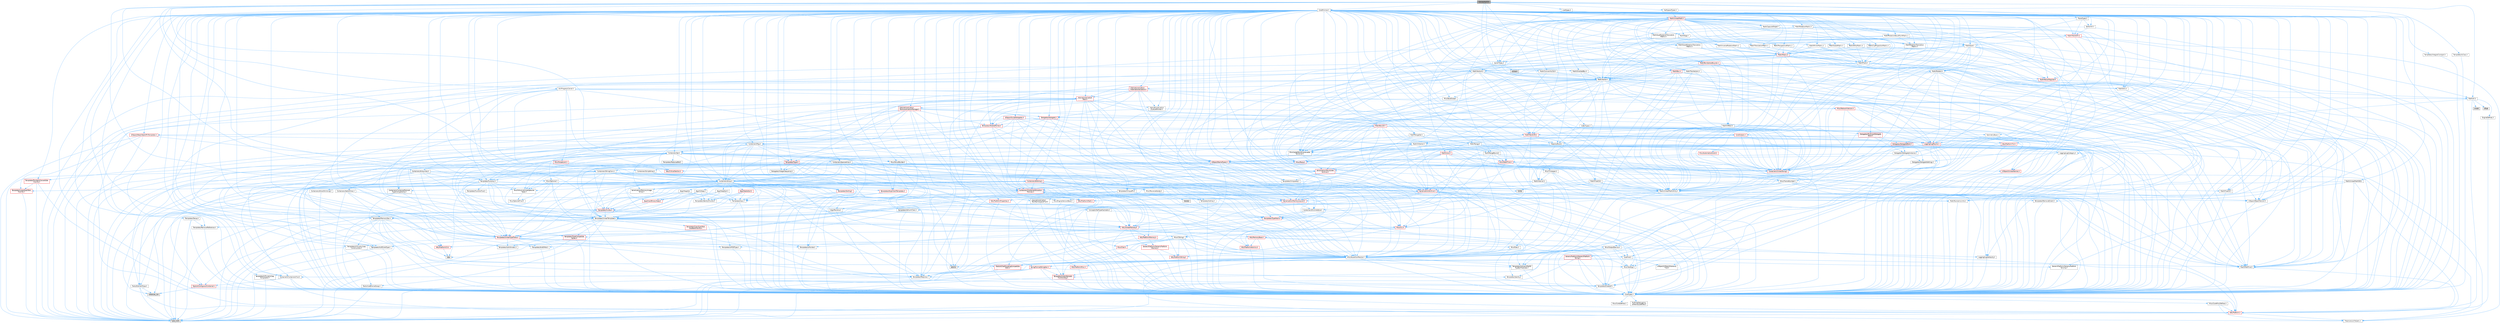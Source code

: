 digraph "ConvexHull3.h"
{
 // INTERACTIVE_SVG=YES
 // LATEX_PDF_SIZE
  bgcolor="transparent";
  edge [fontname=Helvetica,fontsize=10,labelfontname=Helvetica,labelfontsize=10];
  node [fontname=Helvetica,fontsize=10,shape=box,height=0.2,width=0.4];
  Node1 [id="Node000001",label="ConvexHull3.h",height=0.2,width=0.4,color="gray40", fillcolor="grey60", style="filled", fontcolor="black",tooltip=" "];
  Node1 -> Node2 [id="edge1_Node000001_Node000002",color="steelblue1",style="solid",tooltip=" "];
  Node2 [id="Node000002",label="Containers/Array.h",height=0.2,width=0.4,color="grey40", fillcolor="white", style="filled",URL="$df/dd0/Array_8h.html",tooltip=" "];
  Node2 -> Node3 [id="edge2_Node000002_Node000003",color="steelblue1",style="solid",tooltip=" "];
  Node3 [id="Node000003",label="CoreTypes.h",height=0.2,width=0.4,color="grey40", fillcolor="white", style="filled",URL="$dc/dec/CoreTypes_8h.html",tooltip=" "];
  Node3 -> Node4 [id="edge3_Node000003_Node000004",color="steelblue1",style="solid",tooltip=" "];
  Node4 [id="Node000004",label="HAL/Platform.h",height=0.2,width=0.4,color="red", fillcolor="#FFF0F0", style="filled",URL="$d9/dd0/Platform_8h.html",tooltip=" "];
  Node4 -> Node7 [id="edge4_Node000004_Node000007",color="steelblue1",style="solid",tooltip=" "];
  Node7 [id="Node000007",label="type_traits",height=0.2,width=0.4,color="grey60", fillcolor="#E0E0E0", style="filled",tooltip=" "];
  Node4 -> Node8 [id="edge5_Node000004_Node000008",color="steelblue1",style="solid",tooltip=" "];
  Node8 [id="Node000008",label="PreprocessorHelpers.h",height=0.2,width=0.4,color="grey40", fillcolor="white", style="filled",URL="$db/ddb/PreprocessorHelpers_8h.html",tooltip=" "];
  Node3 -> Node14 [id="edge6_Node000003_Node000014",color="steelblue1",style="solid",tooltip=" "];
  Node14 [id="Node000014",label="ProfilingDebugging\l/UMemoryDefines.h",height=0.2,width=0.4,color="grey40", fillcolor="white", style="filled",URL="$d2/da2/UMemoryDefines_8h.html",tooltip=" "];
  Node3 -> Node15 [id="edge7_Node000003_Node000015",color="steelblue1",style="solid",tooltip=" "];
  Node15 [id="Node000015",label="Misc/CoreMiscDefines.h",height=0.2,width=0.4,color="grey40", fillcolor="white", style="filled",URL="$da/d38/CoreMiscDefines_8h.html",tooltip=" "];
  Node15 -> Node4 [id="edge8_Node000015_Node000004",color="steelblue1",style="solid",tooltip=" "];
  Node15 -> Node8 [id="edge9_Node000015_Node000008",color="steelblue1",style="solid",tooltip=" "];
  Node3 -> Node16 [id="edge10_Node000003_Node000016",color="steelblue1",style="solid",tooltip=" "];
  Node16 [id="Node000016",label="Misc/CoreDefines.h",height=0.2,width=0.4,color="grey40", fillcolor="white", style="filled",URL="$d3/dd2/CoreDefines_8h.html",tooltip=" "];
  Node2 -> Node17 [id="edge11_Node000002_Node000017",color="steelblue1",style="solid",tooltip=" "];
  Node17 [id="Node000017",label="Misc/AssertionMacros.h",height=0.2,width=0.4,color="grey40", fillcolor="white", style="filled",URL="$d0/dfa/AssertionMacros_8h.html",tooltip=" "];
  Node17 -> Node3 [id="edge12_Node000017_Node000003",color="steelblue1",style="solid",tooltip=" "];
  Node17 -> Node4 [id="edge13_Node000017_Node000004",color="steelblue1",style="solid",tooltip=" "];
  Node17 -> Node18 [id="edge14_Node000017_Node000018",color="steelblue1",style="solid",tooltip=" "];
  Node18 [id="Node000018",label="HAL/PlatformMisc.h",height=0.2,width=0.4,color="red", fillcolor="#FFF0F0", style="filled",URL="$d0/df5/PlatformMisc_8h.html",tooltip=" "];
  Node18 -> Node3 [id="edge15_Node000018_Node000003",color="steelblue1",style="solid",tooltip=" "];
  Node17 -> Node8 [id="edge16_Node000017_Node000008",color="steelblue1",style="solid",tooltip=" "];
  Node17 -> Node54 [id="edge17_Node000017_Node000054",color="steelblue1",style="solid",tooltip=" "];
  Node54 [id="Node000054",label="Templates/EnableIf.h",height=0.2,width=0.4,color="grey40", fillcolor="white", style="filled",URL="$d7/d60/EnableIf_8h.html",tooltip=" "];
  Node54 -> Node3 [id="edge18_Node000054_Node000003",color="steelblue1",style="solid",tooltip=" "];
  Node17 -> Node55 [id="edge19_Node000017_Node000055",color="steelblue1",style="solid",tooltip=" "];
  Node55 [id="Node000055",label="Templates/IsArrayOrRefOf\lTypeByPredicate.h",height=0.2,width=0.4,color="grey40", fillcolor="white", style="filled",URL="$d6/da1/IsArrayOrRefOfTypeByPredicate_8h.html",tooltip=" "];
  Node55 -> Node3 [id="edge20_Node000055_Node000003",color="steelblue1",style="solid",tooltip=" "];
  Node17 -> Node56 [id="edge21_Node000017_Node000056",color="steelblue1",style="solid",tooltip=" "];
  Node56 [id="Node000056",label="Templates/IsValidVariadic\lFunctionArg.h",height=0.2,width=0.4,color="red", fillcolor="#FFF0F0", style="filled",URL="$d0/dc8/IsValidVariadicFunctionArg_8h.html",tooltip=" "];
  Node56 -> Node3 [id="edge22_Node000056_Node000003",color="steelblue1",style="solid",tooltip=" "];
  Node56 -> Node7 [id="edge23_Node000056_Node000007",color="steelblue1",style="solid",tooltip=" "];
  Node17 -> Node58 [id="edge24_Node000017_Node000058",color="steelblue1",style="solid",tooltip=" "];
  Node58 [id="Node000058",label="Traits/IsCharEncodingCompatible\lWith.h",height=0.2,width=0.4,color="red", fillcolor="#FFF0F0", style="filled",URL="$df/dd1/IsCharEncodingCompatibleWith_8h.html",tooltip=" "];
  Node58 -> Node7 [id="edge25_Node000058_Node000007",color="steelblue1",style="solid",tooltip=" "];
  Node17 -> Node60 [id="edge26_Node000017_Node000060",color="steelblue1",style="solid",tooltip=" "];
  Node60 [id="Node000060",label="Misc/VarArgs.h",height=0.2,width=0.4,color="grey40", fillcolor="white", style="filled",URL="$d5/d6f/VarArgs_8h.html",tooltip=" "];
  Node60 -> Node3 [id="edge27_Node000060_Node000003",color="steelblue1",style="solid",tooltip=" "];
  Node17 -> Node61 [id="edge28_Node000017_Node000061",color="steelblue1",style="solid",tooltip=" "];
  Node61 [id="Node000061",label="String/FormatStringSan.h",height=0.2,width=0.4,color="red", fillcolor="#FFF0F0", style="filled",URL="$d3/d8b/FormatStringSan_8h.html",tooltip=" "];
  Node61 -> Node7 [id="edge29_Node000061_Node000007",color="steelblue1",style="solid",tooltip=" "];
  Node61 -> Node3 [id="edge30_Node000061_Node000003",color="steelblue1",style="solid",tooltip=" "];
  Node61 -> Node62 [id="edge31_Node000061_Node000062",color="steelblue1",style="solid",tooltip=" "];
  Node62 [id="Node000062",label="Templates/Requires.h",height=0.2,width=0.4,color="grey40", fillcolor="white", style="filled",URL="$dc/d96/Requires_8h.html",tooltip=" "];
  Node62 -> Node54 [id="edge32_Node000062_Node000054",color="steelblue1",style="solid",tooltip=" "];
  Node62 -> Node7 [id="edge33_Node000062_Node000007",color="steelblue1",style="solid",tooltip=" "];
  Node61 -> Node63 [id="edge34_Node000061_Node000063",color="steelblue1",style="solid",tooltip=" "];
  Node63 [id="Node000063",label="Templates/Identity.h",height=0.2,width=0.4,color="grey40", fillcolor="white", style="filled",URL="$d0/dd5/Identity_8h.html",tooltip=" "];
  Node61 -> Node56 [id="edge35_Node000061_Node000056",color="steelblue1",style="solid",tooltip=" "];
  Node61 -> Node26 [id="edge36_Node000061_Node000026",color="steelblue1",style="solid",tooltip=" "];
  Node26 [id="Node000026",label="Containers/ContainersFwd.h",height=0.2,width=0.4,color="grey40", fillcolor="white", style="filled",URL="$d4/d0a/ContainersFwd_8h.html",tooltip=" "];
  Node26 -> Node4 [id="edge37_Node000026_Node000004",color="steelblue1",style="solid",tooltip=" "];
  Node26 -> Node3 [id="edge38_Node000026_Node000003",color="steelblue1",style="solid",tooltip=" "];
  Node26 -> Node23 [id="edge39_Node000026_Node000023",color="steelblue1",style="solid",tooltip=" "];
  Node23 [id="Node000023",label="Traits/IsContiguousContainer.h",height=0.2,width=0.4,color="red", fillcolor="#FFF0F0", style="filled",URL="$d5/d3c/IsContiguousContainer_8h.html",tooltip=" "];
  Node23 -> Node3 [id="edge40_Node000023_Node000003",color="steelblue1",style="solid",tooltip=" "];
  Node23 -> Node22 [id="edge41_Node000023_Node000022",color="steelblue1",style="solid",tooltip=" "];
  Node22 [id="Node000022",label="initializer_list",height=0.2,width=0.4,color="grey60", fillcolor="#E0E0E0", style="filled",tooltip=" "];
  Node17 -> Node67 [id="edge42_Node000017_Node000067",color="steelblue1",style="solid",tooltip=" "];
  Node67 [id="Node000067",label="atomic",height=0.2,width=0.4,color="grey60", fillcolor="#E0E0E0", style="filled",tooltip=" "];
  Node2 -> Node68 [id="edge43_Node000002_Node000068",color="steelblue1",style="solid",tooltip=" "];
  Node68 [id="Node000068",label="Misc/IntrusiveUnsetOptional\lState.h",height=0.2,width=0.4,color="grey40", fillcolor="white", style="filled",URL="$d2/d0a/IntrusiveUnsetOptionalState_8h.html",tooltip=" "];
  Node68 -> Node69 [id="edge44_Node000068_Node000069",color="steelblue1",style="solid",tooltip=" "];
  Node69 [id="Node000069",label="Misc/OptionalFwd.h",height=0.2,width=0.4,color="grey40", fillcolor="white", style="filled",URL="$dc/d50/OptionalFwd_8h.html",tooltip=" "];
  Node2 -> Node70 [id="edge45_Node000002_Node000070",color="steelblue1",style="solid",tooltip=" "];
  Node70 [id="Node000070",label="Misc/ReverseIterate.h",height=0.2,width=0.4,color="grey40", fillcolor="white", style="filled",URL="$db/de3/ReverseIterate_8h.html",tooltip=" "];
  Node70 -> Node4 [id="edge46_Node000070_Node000004",color="steelblue1",style="solid",tooltip=" "];
  Node70 -> Node71 [id="edge47_Node000070_Node000071",color="steelblue1",style="solid",tooltip=" "];
  Node71 [id="Node000071",label="iterator",height=0.2,width=0.4,color="grey60", fillcolor="#E0E0E0", style="filled",tooltip=" "];
  Node2 -> Node72 [id="edge48_Node000002_Node000072",color="steelblue1",style="solid",tooltip=" "];
  Node72 [id="Node000072",label="HAL/UnrealMemory.h",height=0.2,width=0.4,color="red", fillcolor="#FFF0F0", style="filled",URL="$d9/d96/UnrealMemory_8h.html",tooltip=" "];
  Node72 -> Node3 [id="edge49_Node000072_Node000003",color="steelblue1",style="solid",tooltip=" "];
  Node72 -> Node73 [id="edge50_Node000072_Node000073",color="steelblue1",style="solid",tooltip=" "];
  Node73 [id="Node000073",label="GenericPlatform/GenericPlatform\lMemory.h",height=0.2,width=0.4,color="red", fillcolor="#FFF0F0", style="filled",URL="$dd/d22/GenericPlatformMemory_8h.html",tooltip=" "];
  Node73 -> Node25 [id="edge51_Node000073_Node000025",color="steelblue1",style="solid",tooltip=" "];
  Node25 [id="Node000025",label="CoreFwd.h",height=0.2,width=0.4,color="grey40", fillcolor="white", style="filled",URL="$d1/d1e/CoreFwd_8h.html",tooltip=" "];
  Node25 -> Node3 [id="edge52_Node000025_Node000003",color="steelblue1",style="solid",tooltip=" "];
  Node25 -> Node26 [id="edge53_Node000025_Node000026",color="steelblue1",style="solid",tooltip=" "];
  Node25 -> Node27 [id="edge54_Node000025_Node000027",color="steelblue1",style="solid",tooltip=" "];
  Node27 [id="Node000027",label="Math/MathFwd.h",height=0.2,width=0.4,color="grey40", fillcolor="white", style="filled",URL="$d2/d10/MathFwd_8h.html",tooltip=" "];
  Node27 -> Node4 [id="edge55_Node000027_Node000004",color="steelblue1",style="solid",tooltip=" "];
  Node25 -> Node28 [id="edge56_Node000025_Node000028",color="steelblue1",style="solid",tooltip=" "];
  Node28 [id="Node000028",label="UObject/UObjectHierarchy\lFwd.h",height=0.2,width=0.4,color="grey40", fillcolor="white", style="filled",URL="$d3/d13/UObjectHierarchyFwd_8h.html",tooltip=" "];
  Node73 -> Node3 [id="edge57_Node000073_Node000003",color="steelblue1",style="solid",tooltip=" "];
  Node73 -> Node74 [id="edge58_Node000073_Node000074",color="steelblue1",style="solid",tooltip=" "];
  Node74 [id="Node000074",label="HAL/PlatformString.h",height=0.2,width=0.4,color="red", fillcolor="#FFF0F0", style="filled",URL="$db/db5/PlatformString_8h.html",tooltip=" "];
  Node74 -> Node3 [id="edge59_Node000074_Node000003",color="steelblue1",style="solid",tooltip=" "];
  Node72 -> Node76 [id="edge60_Node000072_Node000076",color="steelblue1",style="solid",tooltip=" "];
  Node76 [id="Node000076",label="HAL/MemoryBase.h",height=0.2,width=0.4,color="red", fillcolor="#FFF0F0", style="filled",URL="$d6/d9f/MemoryBase_8h.html",tooltip=" "];
  Node76 -> Node3 [id="edge61_Node000076_Node000003",color="steelblue1",style="solid",tooltip=" "];
  Node76 -> Node47 [id="edge62_Node000076_Node000047",color="steelblue1",style="solid",tooltip=" "];
  Node47 [id="Node000047",label="HAL/PlatformAtomics.h",height=0.2,width=0.4,color="red", fillcolor="#FFF0F0", style="filled",URL="$d3/d36/PlatformAtomics_8h.html",tooltip=" "];
  Node47 -> Node3 [id="edge63_Node000047_Node000003",color="steelblue1",style="solid",tooltip=" "];
  Node76 -> Node30 [id="edge64_Node000076_Node000030",color="steelblue1",style="solid",tooltip=" "];
  Node30 [id="Node000030",label="HAL/PlatformCrt.h",height=0.2,width=0.4,color="red", fillcolor="#FFF0F0", style="filled",URL="$d8/d75/PlatformCrt_8h.html",tooltip=" "];
  Node30 -> Node31 [id="edge65_Node000030_Node000031",color="steelblue1",style="solid",tooltip=" "];
  Node31 [id="Node000031",label="new",height=0.2,width=0.4,color="grey60", fillcolor="#E0E0E0", style="filled",tooltip=" "];
  Node76 -> Node77 [id="edge66_Node000076_Node000077",color="steelblue1",style="solid",tooltip=" "];
  Node77 [id="Node000077",label="Misc/Exec.h",height=0.2,width=0.4,color="grey40", fillcolor="white", style="filled",URL="$de/ddb/Exec_8h.html",tooltip=" "];
  Node77 -> Node3 [id="edge67_Node000077_Node000003",color="steelblue1",style="solid",tooltip=" "];
  Node77 -> Node17 [id="edge68_Node000077_Node000017",color="steelblue1",style="solid",tooltip=" "];
  Node76 -> Node78 [id="edge69_Node000076_Node000078",color="steelblue1",style="solid",tooltip=" "];
  Node78 [id="Node000078",label="Misc/OutputDevice.h",height=0.2,width=0.4,color="grey40", fillcolor="white", style="filled",URL="$d7/d32/OutputDevice_8h.html",tooltip=" "];
  Node78 -> Node25 [id="edge70_Node000078_Node000025",color="steelblue1",style="solid",tooltip=" "];
  Node78 -> Node3 [id="edge71_Node000078_Node000003",color="steelblue1",style="solid",tooltip=" "];
  Node78 -> Node79 [id="edge72_Node000078_Node000079",color="steelblue1",style="solid",tooltip=" "];
  Node79 [id="Node000079",label="Logging/LogVerbosity.h",height=0.2,width=0.4,color="grey40", fillcolor="white", style="filled",URL="$d2/d8f/LogVerbosity_8h.html",tooltip=" "];
  Node79 -> Node3 [id="edge73_Node000079_Node000003",color="steelblue1",style="solid",tooltip=" "];
  Node78 -> Node60 [id="edge74_Node000078_Node000060",color="steelblue1",style="solid",tooltip=" "];
  Node78 -> Node55 [id="edge75_Node000078_Node000055",color="steelblue1",style="solid",tooltip=" "];
  Node78 -> Node56 [id="edge76_Node000078_Node000056",color="steelblue1",style="solid",tooltip=" "];
  Node78 -> Node58 [id="edge77_Node000078_Node000058",color="steelblue1",style="solid",tooltip=" "];
  Node72 -> Node89 [id="edge78_Node000072_Node000089",color="steelblue1",style="solid",tooltip=" "];
  Node89 [id="Node000089",label="HAL/PlatformMemory.h",height=0.2,width=0.4,color="red", fillcolor="#FFF0F0", style="filled",URL="$de/d68/PlatformMemory_8h.html",tooltip=" "];
  Node89 -> Node3 [id="edge79_Node000089_Node000003",color="steelblue1",style="solid",tooltip=" "];
  Node89 -> Node73 [id="edge80_Node000089_Node000073",color="steelblue1",style="solid",tooltip=" "];
  Node72 -> Node92 [id="edge81_Node000072_Node000092",color="steelblue1",style="solid",tooltip=" "];
  Node92 [id="Node000092",label="Templates/IsPointer.h",height=0.2,width=0.4,color="grey40", fillcolor="white", style="filled",URL="$d7/d05/IsPointer_8h.html",tooltip=" "];
  Node92 -> Node3 [id="edge82_Node000092_Node000003",color="steelblue1",style="solid",tooltip=" "];
  Node2 -> Node93 [id="edge83_Node000002_Node000093",color="steelblue1",style="solid",tooltip=" "];
  Node93 [id="Node000093",label="Templates/UnrealTypeTraits.h",height=0.2,width=0.4,color="red", fillcolor="#FFF0F0", style="filled",URL="$d2/d2d/UnrealTypeTraits_8h.html",tooltip=" "];
  Node93 -> Node3 [id="edge84_Node000093_Node000003",color="steelblue1",style="solid",tooltip=" "];
  Node93 -> Node92 [id="edge85_Node000093_Node000092",color="steelblue1",style="solid",tooltip=" "];
  Node93 -> Node17 [id="edge86_Node000093_Node000017",color="steelblue1",style="solid",tooltip=" "];
  Node93 -> Node85 [id="edge87_Node000093_Node000085",color="steelblue1",style="solid",tooltip=" "];
  Node85 [id="Node000085",label="Templates/AndOrNot.h",height=0.2,width=0.4,color="grey40", fillcolor="white", style="filled",URL="$db/d0a/AndOrNot_8h.html",tooltip=" "];
  Node85 -> Node3 [id="edge88_Node000085_Node000003",color="steelblue1",style="solid",tooltip=" "];
  Node93 -> Node54 [id="edge89_Node000093_Node000054",color="steelblue1",style="solid",tooltip=" "];
  Node93 -> Node94 [id="edge90_Node000093_Node000094",color="steelblue1",style="solid",tooltip=" "];
  Node94 [id="Node000094",label="Templates/IsArithmetic.h",height=0.2,width=0.4,color="grey40", fillcolor="white", style="filled",URL="$d2/d5d/IsArithmetic_8h.html",tooltip=" "];
  Node94 -> Node3 [id="edge91_Node000094_Node000003",color="steelblue1",style="solid",tooltip=" "];
  Node93 -> Node96 [id="edge92_Node000093_Node000096",color="steelblue1",style="solid",tooltip=" "];
  Node96 [id="Node000096",label="Templates/IsPODType.h",height=0.2,width=0.4,color="grey40", fillcolor="white", style="filled",URL="$d7/db1/IsPODType_8h.html",tooltip=" "];
  Node96 -> Node3 [id="edge93_Node000096_Node000003",color="steelblue1",style="solid",tooltip=" "];
  Node93 -> Node97 [id="edge94_Node000093_Node000097",color="steelblue1",style="solid",tooltip=" "];
  Node97 [id="Node000097",label="Templates/IsUECoreType.h",height=0.2,width=0.4,color="grey40", fillcolor="white", style="filled",URL="$d1/db8/IsUECoreType_8h.html",tooltip=" "];
  Node97 -> Node3 [id="edge95_Node000097_Node000003",color="steelblue1",style="solid",tooltip=" "];
  Node97 -> Node7 [id="edge96_Node000097_Node000007",color="steelblue1",style="solid",tooltip=" "];
  Node93 -> Node86 [id="edge97_Node000093_Node000086",color="steelblue1",style="solid",tooltip=" "];
  Node86 [id="Node000086",label="Templates/IsTriviallyCopy\lConstructible.h",height=0.2,width=0.4,color="grey40", fillcolor="white", style="filled",URL="$d3/d78/IsTriviallyCopyConstructible_8h.html",tooltip=" "];
  Node86 -> Node3 [id="edge98_Node000086_Node000003",color="steelblue1",style="solid",tooltip=" "];
  Node86 -> Node7 [id="edge99_Node000086_Node000007",color="steelblue1",style="solid",tooltip=" "];
  Node2 -> Node98 [id="edge100_Node000002_Node000098",color="steelblue1",style="solid",tooltip=" "];
  Node98 [id="Node000098",label="Templates/UnrealTemplate.h",height=0.2,width=0.4,color="grey40", fillcolor="white", style="filled",URL="$d4/d24/UnrealTemplate_8h.html",tooltip=" "];
  Node98 -> Node3 [id="edge101_Node000098_Node000003",color="steelblue1",style="solid",tooltip=" "];
  Node98 -> Node92 [id="edge102_Node000098_Node000092",color="steelblue1",style="solid",tooltip=" "];
  Node98 -> Node72 [id="edge103_Node000098_Node000072",color="steelblue1",style="solid",tooltip=" "];
  Node98 -> Node99 [id="edge104_Node000098_Node000099",color="steelblue1",style="solid",tooltip=" "];
  Node99 [id="Node000099",label="Templates/CopyQualifiers\lAndRefsFromTo.h",height=0.2,width=0.4,color="red", fillcolor="#FFF0F0", style="filled",URL="$d3/db3/CopyQualifiersAndRefsFromTo_8h.html",tooltip=" "];
  Node98 -> Node93 [id="edge105_Node000098_Node000093",color="steelblue1",style="solid",tooltip=" "];
  Node98 -> Node101 [id="edge106_Node000098_Node000101",color="steelblue1",style="solid",tooltip=" "];
  Node101 [id="Node000101",label="Templates/RemoveReference.h",height=0.2,width=0.4,color="grey40", fillcolor="white", style="filled",URL="$da/dbe/RemoveReference_8h.html",tooltip=" "];
  Node101 -> Node3 [id="edge107_Node000101_Node000003",color="steelblue1",style="solid",tooltip=" "];
  Node98 -> Node62 [id="edge108_Node000098_Node000062",color="steelblue1",style="solid",tooltip=" "];
  Node98 -> Node102 [id="edge109_Node000098_Node000102",color="steelblue1",style="solid",tooltip=" "];
  Node102 [id="Node000102",label="Templates/TypeCompatible\lBytes.h",height=0.2,width=0.4,color="red", fillcolor="#FFF0F0", style="filled",URL="$df/d0a/TypeCompatibleBytes_8h.html",tooltip=" "];
  Node102 -> Node3 [id="edge110_Node000102_Node000003",color="steelblue1",style="solid",tooltip=" "];
  Node102 -> Node31 [id="edge111_Node000102_Node000031",color="steelblue1",style="solid",tooltip=" "];
  Node102 -> Node7 [id="edge112_Node000102_Node000007",color="steelblue1",style="solid",tooltip=" "];
  Node98 -> Node63 [id="edge113_Node000098_Node000063",color="steelblue1",style="solid",tooltip=" "];
  Node98 -> Node23 [id="edge114_Node000098_Node000023",color="steelblue1",style="solid",tooltip=" "];
  Node98 -> Node103 [id="edge115_Node000098_Node000103",color="steelblue1",style="solid",tooltip=" "];
  Node103 [id="Node000103",label="Traits/UseBitwiseSwap.h",height=0.2,width=0.4,color="grey40", fillcolor="white", style="filled",URL="$db/df3/UseBitwiseSwap_8h.html",tooltip=" "];
  Node103 -> Node3 [id="edge116_Node000103_Node000003",color="steelblue1",style="solid",tooltip=" "];
  Node103 -> Node7 [id="edge117_Node000103_Node000007",color="steelblue1",style="solid",tooltip=" "];
  Node98 -> Node7 [id="edge118_Node000098_Node000007",color="steelblue1",style="solid",tooltip=" "];
  Node2 -> Node104 [id="edge119_Node000002_Node000104",color="steelblue1",style="solid",tooltip=" "];
  Node104 [id="Node000104",label="Containers/AllowShrinking.h",height=0.2,width=0.4,color="grey40", fillcolor="white", style="filled",URL="$d7/d1a/AllowShrinking_8h.html",tooltip=" "];
  Node104 -> Node3 [id="edge120_Node000104_Node000003",color="steelblue1",style="solid",tooltip=" "];
  Node2 -> Node105 [id="edge121_Node000002_Node000105",color="steelblue1",style="solid",tooltip=" "];
  Node105 [id="Node000105",label="Containers/ContainerAllocation\lPolicies.h",height=0.2,width=0.4,color="red", fillcolor="#FFF0F0", style="filled",URL="$d7/dff/ContainerAllocationPolicies_8h.html",tooltip=" "];
  Node105 -> Node3 [id="edge122_Node000105_Node000003",color="steelblue1",style="solid",tooltip=" "];
  Node105 -> Node105 [id="edge123_Node000105_Node000105",color="steelblue1",style="solid",tooltip=" "];
  Node105 -> Node107 [id="edge124_Node000105_Node000107",color="steelblue1",style="solid",tooltip=" "];
  Node107 [id="Node000107",label="HAL/PlatformMath.h",height=0.2,width=0.4,color="red", fillcolor="#FFF0F0", style="filled",URL="$dc/d53/PlatformMath_8h.html",tooltip=" "];
  Node107 -> Node3 [id="edge125_Node000107_Node000003",color="steelblue1",style="solid",tooltip=" "];
  Node105 -> Node72 [id="edge126_Node000105_Node000072",color="steelblue1",style="solid",tooltip=" "];
  Node105 -> Node40 [id="edge127_Node000105_Node000040",color="steelblue1",style="solid",tooltip=" "];
  Node40 [id="Node000040",label="Math/NumericLimits.h",height=0.2,width=0.4,color="grey40", fillcolor="white", style="filled",URL="$df/d1b/NumericLimits_8h.html",tooltip=" "];
  Node40 -> Node3 [id="edge128_Node000040_Node000003",color="steelblue1",style="solid",tooltip=" "];
  Node105 -> Node17 [id="edge129_Node000105_Node000017",color="steelblue1",style="solid",tooltip=" "];
  Node105 -> Node116 [id="edge130_Node000105_Node000116",color="steelblue1",style="solid",tooltip=" "];
  Node116 [id="Node000116",label="Templates/MemoryOps.h",height=0.2,width=0.4,color="grey40", fillcolor="white", style="filled",URL="$db/dea/MemoryOps_8h.html",tooltip=" "];
  Node116 -> Node3 [id="edge131_Node000116_Node000003",color="steelblue1",style="solid",tooltip=" "];
  Node116 -> Node72 [id="edge132_Node000116_Node000072",color="steelblue1",style="solid",tooltip=" "];
  Node116 -> Node87 [id="edge133_Node000116_Node000087",color="steelblue1",style="solid",tooltip=" "];
  Node87 [id="Node000087",label="Templates/IsTriviallyCopy\lAssignable.h",height=0.2,width=0.4,color="grey40", fillcolor="white", style="filled",URL="$d2/df2/IsTriviallyCopyAssignable_8h.html",tooltip=" "];
  Node87 -> Node3 [id="edge134_Node000087_Node000003",color="steelblue1",style="solid",tooltip=" "];
  Node87 -> Node7 [id="edge135_Node000087_Node000007",color="steelblue1",style="solid",tooltip=" "];
  Node116 -> Node86 [id="edge136_Node000116_Node000086",color="steelblue1",style="solid",tooltip=" "];
  Node116 -> Node62 [id="edge137_Node000116_Node000062",color="steelblue1",style="solid",tooltip=" "];
  Node116 -> Node93 [id="edge138_Node000116_Node000093",color="steelblue1",style="solid",tooltip=" "];
  Node116 -> Node103 [id="edge139_Node000116_Node000103",color="steelblue1",style="solid",tooltip=" "];
  Node116 -> Node31 [id="edge140_Node000116_Node000031",color="steelblue1",style="solid",tooltip=" "];
  Node116 -> Node7 [id="edge141_Node000116_Node000007",color="steelblue1",style="solid",tooltip=" "];
  Node105 -> Node102 [id="edge142_Node000105_Node000102",color="steelblue1",style="solid",tooltip=" "];
  Node105 -> Node7 [id="edge143_Node000105_Node000007",color="steelblue1",style="solid",tooltip=" "];
  Node2 -> Node117 [id="edge144_Node000002_Node000117",color="steelblue1",style="solid",tooltip=" "];
  Node117 [id="Node000117",label="Containers/ContainerElement\lTypeCompatibility.h",height=0.2,width=0.4,color="grey40", fillcolor="white", style="filled",URL="$df/ddf/ContainerElementTypeCompatibility_8h.html",tooltip=" "];
  Node117 -> Node3 [id="edge145_Node000117_Node000003",color="steelblue1",style="solid",tooltip=" "];
  Node117 -> Node93 [id="edge146_Node000117_Node000093",color="steelblue1",style="solid",tooltip=" "];
  Node2 -> Node118 [id="edge147_Node000002_Node000118",color="steelblue1",style="solid",tooltip=" "];
  Node118 [id="Node000118",label="Serialization/Archive.h",height=0.2,width=0.4,color="red", fillcolor="#FFF0F0", style="filled",URL="$d7/d3b/Archive_8h.html",tooltip=" "];
  Node118 -> Node25 [id="edge148_Node000118_Node000025",color="steelblue1",style="solid",tooltip=" "];
  Node118 -> Node3 [id="edge149_Node000118_Node000003",color="steelblue1",style="solid",tooltip=" "];
  Node118 -> Node119 [id="edge150_Node000118_Node000119",color="steelblue1",style="solid",tooltip=" "];
  Node119 [id="Node000119",label="HAL/PlatformProperties.h",height=0.2,width=0.4,color="red", fillcolor="#FFF0F0", style="filled",URL="$d9/db0/PlatformProperties_8h.html",tooltip=" "];
  Node119 -> Node3 [id="edge151_Node000119_Node000003",color="steelblue1",style="solid",tooltip=" "];
  Node118 -> Node122 [id="edge152_Node000118_Node000122",color="steelblue1",style="solid",tooltip=" "];
  Node122 [id="Node000122",label="Internationalization\l/TextNamespaceFwd.h",height=0.2,width=0.4,color="grey40", fillcolor="white", style="filled",URL="$d8/d97/TextNamespaceFwd_8h.html",tooltip=" "];
  Node122 -> Node3 [id="edge153_Node000122_Node000003",color="steelblue1",style="solid",tooltip=" "];
  Node118 -> Node27 [id="edge154_Node000118_Node000027",color="steelblue1",style="solid",tooltip=" "];
  Node118 -> Node17 [id="edge155_Node000118_Node000017",color="steelblue1",style="solid",tooltip=" "];
  Node118 -> Node123 [id="edge156_Node000118_Node000123",color="steelblue1",style="solid",tooltip=" "];
  Node123 [id="Node000123",label="Misc/EngineVersionBase.h",height=0.2,width=0.4,color="grey40", fillcolor="white", style="filled",URL="$d5/d2b/EngineVersionBase_8h.html",tooltip=" "];
  Node123 -> Node3 [id="edge157_Node000123_Node000003",color="steelblue1",style="solid",tooltip=" "];
  Node118 -> Node60 [id="edge158_Node000118_Node000060",color="steelblue1",style="solid",tooltip=" "];
  Node118 -> Node54 [id="edge159_Node000118_Node000054",color="steelblue1",style="solid",tooltip=" "];
  Node118 -> Node55 [id="edge160_Node000118_Node000055",color="steelblue1",style="solid",tooltip=" "];
  Node118 -> Node126 [id="edge161_Node000118_Node000126",color="steelblue1",style="solid",tooltip=" "];
  Node126 [id="Node000126",label="Templates/IsEnumClass.h",height=0.2,width=0.4,color="grey40", fillcolor="white", style="filled",URL="$d7/d15/IsEnumClass_8h.html",tooltip=" "];
  Node126 -> Node3 [id="edge162_Node000126_Node000003",color="steelblue1",style="solid",tooltip=" "];
  Node126 -> Node85 [id="edge163_Node000126_Node000085",color="steelblue1",style="solid",tooltip=" "];
  Node118 -> Node56 [id="edge164_Node000118_Node000056",color="steelblue1",style="solid",tooltip=" "];
  Node118 -> Node98 [id="edge165_Node000118_Node000098",color="steelblue1",style="solid",tooltip=" "];
  Node118 -> Node58 [id="edge166_Node000118_Node000058",color="steelblue1",style="solid",tooltip=" "];
  Node118 -> Node127 [id="edge167_Node000118_Node000127",color="steelblue1",style="solid",tooltip=" "];
  Node127 [id="Node000127",label="UObject/ObjectVersion.h",height=0.2,width=0.4,color="grey40", fillcolor="white", style="filled",URL="$da/d63/ObjectVersion_8h.html",tooltip=" "];
  Node127 -> Node3 [id="edge168_Node000127_Node000003",color="steelblue1",style="solid",tooltip=" "];
  Node2 -> Node128 [id="edge169_Node000002_Node000128",color="steelblue1",style="solid",tooltip=" "];
  Node128 [id="Node000128",label="Serialization/MemoryImage\lWriter.h",height=0.2,width=0.4,color="grey40", fillcolor="white", style="filled",URL="$d0/d08/MemoryImageWriter_8h.html",tooltip=" "];
  Node128 -> Node3 [id="edge170_Node000128_Node000003",color="steelblue1",style="solid",tooltip=" "];
  Node128 -> Node129 [id="edge171_Node000128_Node000129",color="steelblue1",style="solid",tooltip=" "];
  Node129 [id="Node000129",label="Serialization/MemoryLayout.h",height=0.2,width=0.4,color="red", fillcolor="#FFF0F0", style="filled",URL="$d7/d66/MemoryLayout_8h.html",tooltip=" "];
  Node129 -> Node132 [id="edge172_Node000129_Node000132",color="steelblue1",style="solid",tooltip=" "];
  Node132 [id="Node000132",label="Containers/EnumAsByte.h",height=0.2,width=0.4,color="grey40", fillcolor="white", style="filled",URL="$d6/d9a/EnumAsByte_8h.html",tooltip=" "];
  Node132 -> Node3 [id="edge173_Node000132_Node000003",color="steelblue1",style="solid",tooltip=" "];
  Node132 -> Node96 [id="edge174_Node000132_Node000096",color="steelblue1",style="solid",tooltip=" "];
  Node132 -> Node133 [id="edge175_Node000132_Node000133",color="steelblue1",style="solid",tooltip=" "];
  Node133 [id="Node000133",label="Templates/TypeHash.h",height=0.2,width=0.4,color="red", fillcolor="#FFF0F0", style="filled",URL="$d1/d62/TypeHash_8h.html",tooltip=" "];
  Node133 -> Node3 [id="edge176_Node000133_Node000003",color="steelblue1",style="solid",tooltip=" "];
  Node133 -> Node62 [id="edge177_Node000133_Node000062",color="steelblue1",style="solid",tooltip=" "];
  Node133 -> Node134 [id="edge178_Node000133_Node000134",color="steelblue1",style="solid",tooltip=" "];
  Node134 [id="Node000134",label="Misc/Crc.h",height=0.2,width=0.4,color="red", fillcolor="#FFF0F0", style="filled",URL="$d4/dd2/Crc_8h.html",tooltip=" "];
  Node134 -> Node3 [id="edge179_Node000134_Node000003",color="steelblue1",style="solid",tooltip=" "];
  Node134 -> Node74 [id="edge180_Node000134_Node000074",color="steelblue1",style="solid",tooltip=" "];
  Node134 -> Node17 [id="edge181_Node000134_Node000017",color="steelblue1",style="solid",tooltip=" "];
  Node134 -> Node135 [id="edge182_Node000134_Node000135",color="steelblue1",style="solid",tooltip=" "];
  Node135 [id="Node000135",label="Misc/CString.h",height=0.2,width=0.4,color="grey40", fillcolor="white", style="filled",URL="$d2/d49/CString_8h.html",tooltip=" "];
  Node135 -> Node3 [id="edge183_Node000135_Node000003",color="steelblue1",style="solid",tooltip=" "];
  Node135 -> Node30 [id="edge184_Node000135_Node000030",color="steelblue1",style="solid",tooltip=" "];
  Node135 -> Node74 [id="edge185_Node000135_Node000074",color="steelblue1",style="solid",tooltip=" "];
  Node135 -> Node17 [id="edge186_Node000135_Node000017",color="steelblue1",style="solid",tooltip=" "];
  Node135 -> Node136 [id="edge187_Node000135_Node000136",color="steelblue1",style="solid",tooltip=" "];
  Node136 [id="Node000136",label="Misc/Char.h",height=0.2,width=0.4,color="red", fillcolor="#FFF0F0", style="filled",URL="$d0/d58/Char_8h.html",tooltip=" "];
  Node136 -> Node3 [id="edge188_Node000136_Node000003",color="steelblue1",style="solid",tooltip=" "];
  Node136 -> Node7 [id="edge189_Node000136_Node000007",color="steelblue1",style="solid",tooltip=" "];
  Node135 -> Node60 [id="edge190_Node000135_Node000060",color="steelblue1",style="solid",tooltip=" "];
  Node135 -> Node55 [id="edge191_Node000135_Node000055",color="steelblue1",style="solid",tooltip=" "];
  Node135 -> Node56 [id="edge192_Node000135_Node000056",color="steelblue1",style="solid",tooltip=" "];
  Node135 -> Node58 [id="edge193_Node000135_Node000058",color="steelblue1",style="solid",tooltip=" "];
  Node134 -> Node136 [id="edge194_Node000134_Node000136",color="steelblue1",style="solid",tooltip=" "];
  Node134 -> Node93 [id="edge195_Node000134_Node000093",color="steelblue1",style="solid",tooltip=" "];
  Node133 -> Node7 [id="edge196_Node000133_Node000007",color="steelblue1",style="solid",tooltip=" "];
  Node129 -> Node72 [id="edge197_Node000129_Node000072",color="steelblue1",style="solid",tooltip=" "];
  Node129 -> Node54 [id="edge198_Node000129_Node000054",color="steelblue1",style="solid",tooltip=" "];
  Node129 -> Node98 [id="edge199_Node000129_Node000098",color="steelblue1",style="solid",tooltip=" "];
  Node2 -> Node142 [id="edge200_Node000002_Node000142",color="steelblue1",style="solid",tooltip=" "];
  Node142 [id="Node000142",label="Algo/Heapify.h",height=0.2,width=0.4,color="grey40", fillcolor="white", style="filled",URL="$d0/d2a/Heapify_8h.html",tooltip=" "];
  Node142 -> Node143 [id="edge201_Node000142_Node000143",color="steelblue1",style="solid",tooltip=" "];
  Node143 [id="Node000143",label="Algo/Impl/BinaryHeap.h",height=0.2,width=0.4,color="red", fillcolor="#FFF0F0", style="filled",URL="$d7/da3/Algo_2Impl_2BinaryHeap_8h.html",tooltip=" "];
  Node143 -> Node144 [id="edge202_Node000143_Node000144",color="steelblue1",style="solid",tooltip=" "];
  Node144 [id="Node000144",label="Templates/Invoke.h",height=0.2,width=0.4,color="red", fillcolor="#FFF0F0", style="filled",URL="$d7/deb/Invoke_8h.html",tooltip=" "];
  Node144 -> Node3 [id="edge203_Node000144_Node000003",color="steelblue1",style="solid",tooltip=" "];
  Node144 -> Node98 [id="edge204_Node000144_Node000098",color="steelblue1",style="solid",tooltip=" "];
  Node144 -> Node7 [id="edge205_Node000144_Node000007",color="steelblue1",style="solid",tooltip=" "];
  Node143 -> Node7 [id="edge206_Node000143_Node000007",color="steelblue1",style="solid",tooltip=" "];
  Node142 -> Node148 [id="edge207_Node000142_Node000148",color="steelblue1",style="solid",tooltip=" "];
  Node148 [id="Node000148",label="Templates/IdentityFunctor.h",height=0.2,width=0.4,color="grey40", fillcolor="white", style="filled",URL="$d7/d2e/IdentityFunctor_8h.html",tooltip=" "];
  Node148 -> Node4 [id="edge208_Node000148_Node000004",color="steelblue1",style="solid",tooltip=" "];
  Node142 -> Node144 [id="edge209_Node000142_Node000144",color="steelblue1",style="solid",tooltip=" "];
  Node142 -> Node149 [id="edge210_Node000142_Node000149",color="steelblue1",style="solid",tooltip=" "];
  Node149 [id="Node000149",label="Templates/Less.h",height=0.2,width=0.4,color="grey40", fillcolor="white", style="filled",URL="$de/dc8/Less_8h.html",tooltip=" "];
  Node149 -> Node3 [id="edge211_Node000149_Node000003",color="steelblue1",style="solid",tooltip=" "];
  Node149 -> Node98 [id="edge212_Node000149_Node000098",color="steelblue1",style="solid",tooltip=" "];
  Node142 -> Node98 [id="edge213_Node000142_Node000098",color="steelblue1",style="solid",tooltip=" "];
  Node2 -> Node150 [id="edge214_Node000002_Node000150",color="steelblue1",style="solid",tooltip=" "];
  Node150 [id="Node000150",label="Algo/HeapSort.h",height=0.2,width=0.4,color="grey40", fillcolor="white", style="filled",URL="$d3/d92/HeapSort_8h.html",tooltip=" "];
  Node150 -> Node143 [id="edge215_Node000150_Node000143",color="steelblue1",style="solid",tooltip=" "];
  Node150 -> Node148 [id="edge216_Node000150_Node000148",color="steelblue1",style="solid",tooltip=" "];
  Node150 -> Node149 [id="edge217_Node000150_Node000149",color="steelblue1",style="solid",tooltip=" "];
  Node150 -> Node98 [id="edge218_Node000150_Node000098",color="steelblue1",style="solid",tooltip=" "];
  Node2 -> Node151 [id="edge219_Node000002_Node000151",color="steelblue1",style="solid",tooltip=" "];
  Node151 [id="Node000151",label="Algo/IsHeap.h",height=0.2,width=0.4,color="grey40", fillcolor="white", style="filled",URL="$de/d32/IsHeap_8h.html",tooltip=" "];
  Node151 -> Node143 [id="edge220_Node000151_Node000143",color="steelblue1",style="solid",tooltip=" "];
  Node151 -> Node148 [id="edge221_Node000151_Node000148",color="steelblue1",style="solid",tooltip=" "];
  Node151 -> Node144 [id="edge222_Node000151_Node000144",color="steelblue1",style="solid",tooltip=" "];
  Node151 -> Node149 [id="edge223_Node000151_Node000149",color="steelblue1",style="solid",tooltip=" "];
  Node151 -> Node98 [id="edge224_Node000151_Node000098",color="steelblue1",style="solid",tooltip=" "];
  Node2 -> Node143 [id="edge225_Node000002_Node000143",color="steelblue1",style="solid",tooltip=" "];
  Node2 -> Node152 [id="edge226_Node000002_Node000152",color="steelblue1",style="solid",tooltip=" "];
  Node152 [id="Node000152",label="Algo/StableSort.h",height=0.2,width=0.4,color="red", fillcolor="#FFF0F0", style="filled",URL="$d7/d3c/StableSort_8h.html",tooltip=" "];
  Node152 -> Node148 [id="edge227_Node000152_Node000148",color="steelblue1",style="solid",tooltip=" "];
  Node152 -> Node144 [id="edge228_Node000152_Node000144",color="steelblue1",style="solid",tooltip=" "];
  Node152 -> Node149 [id="edge229_Node000152_Node000149",color="steelblue1",style="solid",tooltip=" "];
  Node152 -> Node98 [id="edge230_Node000152_Node000098",color="steelblue1",style="solid",tooltip=" "];
  Node2 -> Node155 [id="edge231_Node000002_Node000155",color="steelblue1",style="solid",tooltip=" "];
  Node155 [id="Node000155",label="Concepts/GetTypeHashable.h",height=0.2,width=0.4,color="grey40", fillcolor="white", style="filled",URL="$d3/da2/GetTypeHashable_8h.html",tooltip=" "];
  Node155 -> Node3 [id="edge232_Node000155_Node000003",color="steelblue1",style="solid",tooltip=" "];
  Node155 -> Node133 [id="edge233_Node000155_Node000133",color="steelblue1",style="solid",tooltip=" "];
  Node2 -> Node148 [id="edge234_Node000002_Node000148",color="steelblue1",style="solid",tooltip=" "];
  Node2 -> Node144 [id="edge235_Node000002_Node000144",color="steelblue1",style="solid",tooltip=" "];
  Node2 -> Node149 [id="edge236_Node000002_Node000149",color="steelblue1",style="solid",tooltip=" "];
  Node2 -> Node156 [id="edge237_Node000002_Node000156",color="steelblue1",style="solid",tooltip=" "];
  Node156 [id="Node000156",label="Templates/LosesQualifiers\lFromTo.h",height=0.2,width=0.4,color="red", fillcolor="#FFF0F0", style="filled",URL="$d2/db3/LosesQualifiersFromTo_8h.html",tooltip=" "];
  Node156 -> Node7 [id="edge238_Node000156_Node000007",color="steelblue1",style="solid",tooltip=" "];
  Node2 -> Node62 [id="edge239_Node000002_Node000062",color="steelblue1",style="solid",tooltip=" "];
  Node2 -> Node157 [id="edge240_Node000002_Node000157",color="steelblue1",style="solid",tooltip=" "];
  Node157 [id="Node000157",label="Templates/Sorting.h",height=0.2,width=0.4,color="red", fillcolor="#FFF0F0", style="filled",URL="$d3/d9e/Sorting_8h.html",tooltip=" "];
  Node157 -> Node3 [id="edge241_Node000157_Node000003",color="steelblue1",style="solid",tooltip=" "];
  Node157 -> Node107 [id="edge242_Node000157_Node000107",color="steelblue1",style="solid",tooltip=" "];
  Node157 -> Node149 [id="edge243_Node000157_Node000149",color="steelblue1",style="solid",tooltip=" "];
  Node2 -> Node161 [id="edge244_Node000002_Node000161",color="steelblue1",style="solid",tooltip=" "];
  Node161 [id="Node000161",label="Templates/AlignmentTemplates.h",height=0.2,width=0.4,color="red", fillcolor="#FFF0F0", style="filled",URL="$dd/d32/AlignmentTemplates_8h.html",tooltip=" "];
  Node161 -> Node3 [id="edge245_Node000161_Node000003",color="steelblue1",style="solid",tooltip=" "];
  Node161 -> Node92 [id="edge246_Node000161_Node000092",color="steelblue1",style="solid",tooltip=" "];
  Node2 -> Node21 [id="edge247_Node000002_Node000021",color="steelblue1",style="solid",tooltip=" "];
  Node21 [id="Node000021",label="Traits/ElementType.h",height=0.2,width=0.4,color="grey40", fillcolor="white", style="filled",URL="$d5/d4f/ElementType_8h.html",tooltip=" "];
  Node21 -> Node4 [id="edge248_Node000021_Node000004",color="steelblue1",style="solid",tooltip=" "];
  Node21 -> Node22 [id="edge249_Node000021_Node000022",color="steelblue1",style="solid",tooltip=" "];
  Node21 -> Node7 [id="edge250_Node000021_Node000007",color="steelblue1",style="solid",tooltip=" "];
  Node2 -> Node113 [id="edge251_Node000002_Node000113",color="steelblue1",style="solid",tooltip=" "];
  Node113 [id="Node000113",label="limits",height=0.2,width=0.4,color="grey60", fillcolor="#E0E0E0", style="filled",tooltip=" "];
  Node2 -> Node7 [id="edge252_Node000002_Node000007",color="steelblue1",style="solid",tooltip=" "];
  Node1 -> Node162 [id="edge253_Node000001_Node000162",color="steelblue1",style="solid",tooltip=" "];
  Node162 [id="Node000162",label="Containers/ArrayView.h",height=0.2,width=0.4,color="grey40", fillcolor="white", style="filled",URL="$d7/df4/ArrayView_8h.html",tooltip=" "];
  Node162 -> Node3 [id="edge254_Node000162_Node000003",color="steelblue1",style="solid",tooltip=" "];
  Node162 -> Node26 [id="edge255_Node000162_Node000026",color="steelblue1",style="solid",tooltip=" "];
  Node162 -> Node17 [id="edge256_Node000162_Node000017",color="steelblue1",style="solid",tooltip=" "];
  Node162 -> Node70 [id="edge257_Node000162_Node000070",color="steelblue1",style="solid",tooltip=" "];
  Node162 -> Node68 [id="edge258_Node000162_Node000068",color="steelblue1",style="solid",tooltip=" "];
  Node162 -> Node144 [id="edge259_Node000162_Node000144",color="steelblue1",style="solid",tooltip=" "];
  Node162 -> Node93 [id="edge260_Node000162_Node000093",color="steelblue1",style="solid",tooltip=" "];
  Node162 -> Node21 [id="edge261_Node000162_Node000021",color="steelblue1",style="solid",tooltip=" "];
  Node162 -> Node2 [id="edge262_Node000162_Node000002",color="steelblue1",style="solid",tooltip=" "];
  Node162 -> Node160 [id="edge263_Node000162_Node000160",color="steelblue1",style="solid",tooltip=" "];
  Node160 [id="Node000160",label="Math/UnrealMathUtility.h",height=0.2,width=0.4,color="grey40", fillcolor="white", style="filled",URL="$db/db8/UnrealMathUtility_8h.html",tooltip=" "];
  Node160 -> Node3 [id="edge264_Node000160_Node000003",color="steelblue1",style="solid",tooltip=" "];
  Node160 -> Node17 [id="edge265_Node000160_Node000017",color="steelblue1",style="solid",tooltip=" "];
  Node160 -> Node107 [id="edge266_Node000160_Node000107",color="steelblue1",style="solid",tooltip=" "];
  Node160 -> Node27 [id="edge267_Node000160_Node000027",color="steelblue1",style="solid",tooltip=" "];
  Node160 -> Node63 [id="edge268_Node000160_Node000063",color="steelblue1",style="solid",tooltip=" "];
  Node160 -> Node62 [id="edge269_Node000160_Node000062",color="steelblue1",style="solid",tooltip=" "];
  Node162 -> Node7 [id="edge270_Node000162_Node000007",color="steelblue1",style="solid",tooltip=" "];
  Node1 -> Node163 [id="edge271_Node000001_Node000163",color="steelblue1",style="solid",tooltip=" "];
  Node163 [id="Node000163",label="Containers/Set.h",height=0.2,width=0.4,color="grey40", fillcolor="white", style="filled",URL="$d4/d45/Set_8h.html",tooltip=" "];
  Node163 -> Node105 [id="edge272_Node000163_Node000105",color="steelblue1",style="solid",tooltip=" "];
  Node163 -> Node117 [id="edge273_Node000163_Node000117",color="steelblue1",style="solid",tooltip=" "];
  Node163 -> Node164 [id="edge274_Node000163_Node000164",color="steelblue1",style="solid",tooltip=" "];
  Node164 [id="Node000164",label="Containers/SetUtilities.h",height=0.2,width=0.4,color="grey40", fillcolor="white", style="filled",URL="$dc/de5/SetUtilities_8h.html",tooltip=" "];
  Node164 -> Node3 [id="edge275_Node000164_Node000003",color="steelblue1",style="solid",tooltip=" "];
  Node164 -> Node129 [id="edge276_Node000164_Node000129",color="steelblue1",style="solid",tooltip=" "];
  Node164 -> Node116 [id="edge277_Node000164_Node000116",color="steelblue1",style="solid",tooltip=" "];
  Node164 -> Node93 [id="edge278_Node000164_Node000093",color="steelblue1",style="solid",tooltip=" "];
  Node163 -> Node165 [id="edge279_Node000163_Node000165",color="steelblue1",style="solid",tooltip=" "];
  Node165 [id="Node000165",label="Containers/SparseArray.h",height=0.2,width=0.4,color="grey40", fillcolor="white", style="filled",URL="$d5/dbf/SparseArray_8h.html",tooltip=" "];
  Node165 -> Node3 [id="edge280_Node000165_Node000003",color="steelblue1",style="solid",tooltip=" "];
  Node165 -> Node17 [id="edge281_Node000165_Node000017",color="steelblue1",style="solid",tooltip=" "];
  Node165 -> Node72 [id="edge282_Node000165_Node000072",color="steelblue1",style="solid",tooltip=" "];
  Node165 -> Node93 [id="edge283_Node000165_Node000093",color="steelblue1",style="solid",tooltip=" "];
  Node165 -> Node98 [id="edge284_Node000165_Node000098",color="steelblue1",style="solid",tooltip=" "];
  Node165 -> Node105 [id="edge285_Node000165_Node000105",color="steelblue1",style="solid",tooltip=" "];
  Node165 -> Node149 [id="edge286_Node000165_Node000149",color="steelblue1",style="solid",tooltip=" "];
  Node165 -> Node2 [id="edge287_Node000165_Node000002",color="steelblue1",style="solid",tooltip=" "];
  Node165 -> Node160 [id="edge288_Node000165_Node000160",color="steelblue1",style="solid",tooltip=" "];
  Node165 -> Node166 [id="edge289_Node000165_Node000166",color="steelblue1",style="solid",tooltip=" "];
  Node166 [id="Node000166",label="Containers/ScriptArray.h",height=0.2,width=0.4,color="grey40", fillcolor="white", style="filled",URL="$dc/daf/ScriptArray_8h.html",tooltip=" "];
  Node166 -> Node3 [id="edge290_Node000166_Node000003",color="steelblue1",style="solid",tooltip=" "];
  Node166 -> Node17 [id="edge291_Node000166_Node000017",color="steelblue1",style="solid",tooltip=" "];
  Node166 -> Node72 [id="edge292_Node000166_Node000072",color="steelblue1",style="solid",tooltip=" "];
  Node166 -> Node104 [id="edge293_Node000166_Node000104",color="steelblue1",style="solid",tooltip=" "];
  Node166 -> Node105 [id="edge294_Node000166_Node000105",color="steelblue1",style="solid",tooltip=" "];
  Node166 -> Node2 [id="edge295_Node000166_Node000002",color="steelblue1",style="solid",tooltip=" "];
  Node166 -> Node22 [id="edge296_Node000166_Node000022",color="steelblue1",style="solid",tooltip=" "];
  Node165 -> Node167 [id="edge297_Node000165_Node000167",color="steelblue1",style="solid",tooltip=" "];
  Node167 [id="Node000167",label="Containers/BitArray.h",height=0.2,width=0.4,color="red", fillcolor="#FFF0F0", style="filled",URL="$d1/de4/BitArray_8h.html",tooltip=" "];
  Node167 -> Node105 [id="edge298_Node000167_Node000105",color="steelblue1",style="solid",tooltip=" "];
  Node167 -> Node3 [id="edge299_Node000167_Node000003",color="steelblue1",style="solid",tooltip=" "];
  Node167 -> Node47 [id="edge300_Node000167_Node000047",color="steelblue1",style="solid",tooltip=" "];
  Node167 -> Node72 [id="edge301_Node000167_Node000072",color="steelblue1",style="solid",tooltip=" "];
  Node167 -> Node160 [id="edge302_Node000167_Node000160",color="steelblue1",style="solid",tooltip=" "];
  Node167 -> Node17 [id="edge303_Node000167_Node000017",color="steelblue1",style="solid",tooltip=" "];
  Node167 -> Node118 [id="edge304_Node000167_Node000118",color="steelblue1",style="solid",tooltip=" "];
  Node167 -> Node128 [id="edge305_Node000167_Node000128",color="steelblue1",style="solid",tooltip=" "];
  Node167 -> Node129 [id="edge306_Node000167_Node000129",color="steelblue1",style="solid",tooltip=" "];
  Node167 -> Node54 [id="edge307_Node000167_Node000054",color="steelblue1",style="solid",tooltip=" "];
  Node167 -> Node144 [id="edge308_Node000167_Node000144",color="steelblue1",style="solid",tooltip=" "];
  Node167 -> Node98 [id="edge309_Node000167_Node000098",color="steelblue1",style="solid",tooltip=" "];
  Node167 -> Node93 [id="edge310_Node000167_Node000093",color="steelblue1",style="solid",tooltip=" "];
  Node165 -> Node168 [id="edge311_Node000165_Node000168",color="steelblue1",style="solid",tooltip=" "];
  Node168 [id="Node000168",label="Serialization/Structured\lArchive.h",height=0.2,width=0.4,color="red", fillcolor="#FFF0F0", style="filled",URL="$d9/d1e/StructuredArchive_8h.html",tooltip=" "];
  Node168 -> Node2 [id="edge312_Node000168_Node000002",color="steelblue1",style="solid",tooltip=" "];
  Node168 -> Node105 [id="edge313_Node000168_Node000105",color="steelblue1",style="solid",tooltip=" "];
  Node168 -> Node3 [id="edge314_Node000168_Node000003",color="steelblue1",style="solid",tooltip=" "];
  Node168 -> Node118 [id="edge315_Node000168_Node000118",color="steelblue1",style="solid",tooltip=" "];
  Node168 -> Node179 [id="edge316_Node000168_Node000179",color="steelblue1",style="solid",tooltip=" "];
  Node179 [id="Node000179",label="Templates/UniqueObj.h",height=0.2,width=0.4,color="grey40", fillcolor="white", style="filled",URL="$da/d95/UniqueObj_8h.html",tooltip=" "];
  Node179 -> Node3 [id="edge317_Node000179_Node000003",color="steelblue1",style="solid",tooltip=" "];
  Node179 -> Node180 [id="edge318_Node000179_Node000180",color="steelblue1",style="solid",tooltip=" "];
  Node180 [id="Node000180",label="Templates/UniquePtr.h",height=0.2,width=0.4,color="grey40", fillcolor="white", style="filled",URL="$de/d1a/UniquePtr_8h.html",tooltip=" "];
  Node180 -> Node3 [id="edge319_Node000180_Node000003",color="steelblue1",style="solid",tooltip=" "];
  Node180 -> Node98 [id="edge320_Node000180_Node000098",color="steelblue1",style="solid",tooltip=" "];
  Node180 -> Node181 [id="edge321_Node000180_Node000181",color="steelblue1",style="solid",tooltip=" "];
  Node181 [id="Node000181",label="Templates/IsArray.h",height=0.2,width=0.4,color="grey40", fillcolor="white", style="filled",URL="$d8/d8d/IsArray_8h.html",tooltip=" "];
  Node181 -> Node3 [id="edge322_Node000181_Node000003",color="steelblue1",style="solid",tooltip=" "];
  Node180 -> Node182 [id="edge323_Node000180_Node000182",color="steelblue1",style="solid",tooltip=" "];
  Node182 [id="Node000182",label="Templates/RemoveExtent.h",height=0.2,width=0.4,color="grey40", fillcolor="white", style="filled",URL="$dc/de9/RemoveExtent_8h.html",tooltip=" "];
  Node182 -> Node3 [id="edge324_Node000182_Node000003",color="steelblue1",style="solid",tooltip=" "];
  Node180 -> Node62 [id="edge325_Node000180_Node000062",color="steelblue1",style="solid",tooltip=" "];
  Node180 -> Node129 [id="edge326_Node000180_Node000129",color="steelblue1",style="solid",tooltip=" "];
  Node180 -> Node7 [id="edge327_Node000180_Node000007",color="steelblue1",style="solid",tooltip=" "];
  Node165 -> Node128 [id="edge328_Node000165_Node000128",color="steelblue1",style="solid",tooltip=" "];
  Node165 -> Node184 [id="edge329_Node000165_Node000184",color="steelblue1",style="solid",tooltip=" "];
  Node184 [id="Node000184",label="Containers/UnrealString.h",height=0.2,width=0.4,color="red", fillcolor="#FFF0F0", style="filled",URL="$d5/dba/UnrealString_8h.html",tooltip=" "];
  Node165 -> Node68 [id="edge330_Node000165_Node000068",color="steelblue1",style="solid",tooltip=" "];
  Node163 -> Node26 [id="edge331_Node000163_Node000026",color="steelblue1",style="solid",tooltip=" "];
  Node163 -> Node160 [id="edge332_Node000163_Node000160",color="steelblue1",style="solid",tooltip=" "];
  Node163 -> Node17 [id="edge333_Node000163_Node000017",color="steelblue1",style="solid",tooltip=" "];
  Node163 -> Node188 [id="edge334_Node000163_Node000188",color="steelblue1",style="solid",tooltip=" "];
  Node188 [id="Node000188",label="Misc/StructBuilder.h",height=0.2,width=0.4,color="grey40", fillcolor="white", style="filled",URL="$d9/db3/StructBuilder_8h.html",tooltip=" "];
  Node188 -> Node3 [id="edge335_Node000188_Node000003",color="steelblue1",style="solid",tooltip=" "];
  Node188 -> Node160 [id="edge336_Node000188_Node000160",color="steelblue1",style="solid",tooltip=" "];
  Node188 -> Node161 [id="edge337_Node000188_Node000161",color="steelblue1",style="solid",tooltip=" "];
  Node163 -> Node128 [id="edge338_Node000163_Node000128",color="steelblue1",style="solid",tooltip=" "];
  Node163 -> Node168 [id="edge339_Node000163_Node000168",color="steelblue1",style="solid",tooltip=" "];
  Node163 -> Node189 [id="edge340_Node000163_Node000189",color="steelblue1",style="solid",tooltip=" "];
  Node189 [id="Node000189",label="Templates/Function.h",height=0.2,width=0.4,color="grey40", fillcolor="white", style="filled",URL="$df/df5/Function_8h.html",tooltip=" "];
  Node189 -> Node3 [id="edge341_Node000189_Node000003",color="steelblue1",style="solid",tooltip=" "];
  Node189 -> Node17 [id="edge342_Node000189_Node000017",color="steelblue1",style="solid",tooltip=" "];
  Node189 -> Node68 [id="edge343_Node000189_Node000068",color="steelblue1",style="solid",tooltip=" "];
  Node189 -> Node72 [id="edge344_Node000189_Node000072",color="steelblue1",style="solid",tooltip=" "];
  Node189 -> Node190 [id="edge345_Node000189_Node000190",color="steelblue1",style="solid",tooltip=" "];
  Node190 [id="Node000190",label="Templates/FunctionFwd.h",height=0.2,width=0.4,color="grey40", fillcolor="white", style="filled",URL="$d6/d54/FunctionFwd_8h.html",tooltip=" "];
  Node189 -> Node93 [id="edge346_Node000189_Node000093",color="steelblue1",style="solid",tooltip=" "];
  Node189 -> Node144 [id="edge347_Node000189_Node000144",color="steelblue1",style="solid",tooltip=" "];
  Node189 -> Node98 [id="edge348_Node000189_Node000098",color="steelblue1",style="solid",tooltip=" "];
  Node189 -> Node62 [id="edge349_Node000189_Node000062",color="steelblue1",style="solid",tooltip=" "];
  Node189 -> Node160 [id="edge350_Node000189_Node000160",color="steelblue1",style="solid",tooltip=" "];
  Node189 -> Node31 [id="edge351_Node000189_Node000031",color="steelblue1",style="solid",tooltip=" "];
  Node189 -> Node7 [id="edge352_Node000189_Node000007",color="steelblue1",style="solid",tooltip=" "];
  Node163 -> Node191 [id="edge353_Node000163_Node000191",color="steelblue1",style="solid",tooltip=" "];
  Node191 [id="Node000191",label="Templates/RetainedRef.h",height=0.2,width=0.4,color="grey40", fillcolor="white", style="filled",URL="$d1/dac/RetainedRef_8h.html",tooltip=" "];
  Node163 -> Node157 [id="edge354_Node000163_Node000157",color="steelblue1",style="solid",tooltip=" "];
  Node163 -> Node133 [id="edge355_Node000163_Node000133",color="steelblue1",style="solid",tooltip=" "];
  Node163 -> Node98 [id="edge356_Node000163_Node000098",color="steelblue1",style="solid",tooltip=" "];
  Node163 -> Node22 [id="edge357_Node000163_Node000022",color="steelblue1",style="solid",tooltip=" "];
  Node163 -> Node7 [id="edge358_Node000163_Node000007",color="steelblue1",style="solid",tooltip=" "];
  Node1 -> Node192 [id="edge359_Node000001_Node000192",color="steelblue1",style="solid",tooltip=" "];
  Node192 [id="Node000192",label="CoreMinimal.h",height=0.2,width=0.4,color="grey40", fillcolor="white", style="filled",URL="$d7/d67/CoreMinimal_8h.html",tooltip=" "];
  Node192 -> Node3 [id="edge360_Node000192_Node000003",color="steelblue1",style="solid",tooltip=" "];
  Node192 -> Node25 [id="edge361_Node000192_Node000025",color="steelblue1",style="solid",tooltip=" "];
  Node192 -> Node28 [id="edge362_Node000192_Node000028",color="steelblue1",style="solid",tooltip=" "];
  Node192 -> Node26 [id="edge363_Node000192_Node000026",color="steelblue1",style="solid",tooltip=" "];
  Node192 -> Node60 [id="edge364_Node000192_Node000060",color="steelblue1",style="solid",tooltip=" "];
  Node192 -> Node79 [id="edge365_Node000192_Node000079",color="steelblue1",style="solid",tooltip=" "];
  Node192 -> Node78 [id="edge366_Node000192_Node000078",color="steelblue1",style="solid",tooltip=" "];
  Node192 -> Node30 [id="edge367_Node000192_Node000030",color="steelblue1",style="solid",tooltip=" "];
  Node192 -> Node18 [id="edge368_Node000192_Node000018",color="steelblue1",style="solid",tooltip=" "];
  Node192 -> Node17 [id="edge369_Node000192_Node000017",color="steelblue1",style="solid",tooltip=" "];
  Node192 -> Node92 [id="edge370_Node000192_Node000092",color="steelblue1",style="solid",tooltip=" "];
  Node192 -> Node89 [id="edge371_Node000192_Node000089",color="steelblue1",style="solid",tooltip=" "];
  Node192 -> Node47 [id="edge372_Node000192_Node000047",color="steelblue1",style="solid",tooltip=" "];
  Node192 -> Node77 [id="edge373_Node000192_Node000077",color="steelblue1",style="solid",tooltip=" "];
  Node192 -> Node76 [id="edge374_Node000192_Node000076",color="steelblue1",style="solid",tooltip=" "];
  Node192 -> Node72 [id="edge375_Node000192_Node000072",color="steelblue1",style="solid",tooltip=" "];
  Node192 -> Node94 [id="edge376_Node000192_Node000094",color="steelblue1",style="solid",tooltip=" "];
  Node192 -> Node85 [id="edge377_Node000192_Node000085",color="steelblue1",style="solid",tooltip=" "];
  Node192 -> Node96 [id="edge378_Node000192_Node000096",color="steelblue1",style="solid",tooltip=" "];
  Node192 -> Node97 [id="edge379_Node000192_Node000097",color="steelblue1",style="solid",tooltip=" "];
  Node192 -> Node86 [id="edge380_Node000192_Node000086",color="steelblue1",style="solid",tooltip=" "];
  Node192 -> Node93 [id="edge381_Node000192_Node000093",color="steelblue1",style="solid",tooltip=" "];
  Node192 -> Node54 [id="edge382_Node000192_Node000054",color="steelblue1",style="solid",tooltip=" "];
  Node192 -> Node101 [id="edge383_Node000192_Node000101",color="steelblue1",style="solid",tooltip=" "];
  Node192 -> Node193 [id="edge384_Node000192_Node000193",color="steelblue1",style="solid",tooltip=" "];
  Node193 [id="Node000193",label="Templates/IntegralConstant.h",height=0.2,width=0.4,color="grey40", fillcolor="white", style="filled",URL="$db/d1b/IntegralConstant_8h.html",tooltip=" "];
  Node193 -> Node3 [id="edge385_Node000193_Node000003",color="steelblue1",style="solid",tooltip=" "];
  Node192 -> Node194 [id="edge386_Node000192_Node000194",color="steelblue1",style="solid",tooltip=" "];
  Node194 [id="Node000194",label="Templates/IsClass.h",height=0.2,width=0.4,color="grey40", fillcolor="white", style="filled",URL="$db/dcb/IsClass_8h.html",tooltip=" "];
  Node194 -> Node3 [id="edge387_Node000194_Node000003",color="steelblue1",style="solid",tooltip=" "];
  Node192 -> Node102 [id="edge388_Node000192_Node000102",color="steelblue1",style="solid",tooltip=" "];
  Node192 -> Node23 [id="edge389_Node000192_Node000023",color="steelblue1",style="solid",tooltip=" "];
  Node192 -> Node98 [id="edge390_Node000192_Node000098",color="steelblue1",style="solid",tooltip=" "];
  Node192 -> Node40 [id="edge391_Node000192_Node000040",color="steelblue1",style="solid",tooltip=" "];
  Node192 -> Node107 [id="edge392_Node000192_Node000107",color="steelblue1",style="solid",tooltip=" "];
  Node192 -> Node87 [id="edge393_Node000192_Node000087",color="steelblue1",style="solid",tooltip=" "];
  Node192 -> Node116 [id="edge394_Node000192_Node000116",color="steelblue1",style="solid",tooltip=" "];
  Node192 -> Node105 [id="edge395_Node000192_Node000105",color="steelblue1",style="solid",tooltip=" "];
  Node192 -> Node126 [id="edge396_Node000192_Node000126",color="steelblue1",style="solid",tooltip=" "];
  Node192 -> Node119 [id="edge397_Node000192_Node000119",color="steelblue1",style="solid",tooltip=" "];
  Node192 -> Node123 [id="edge398_Node000192_Node000123",color="steelblue1",style="solid",tooltip=" "];
  Node192 -> Node122 [id="edge399_Node000192_Node000122",color="steelblue1",style="solid",tooltip=" "];
  Node192 -> Node118 [id="edge400_Node000192_Node000118",color="steelblue1",style="solid",tooltip=" "];
  Node192 -> Node149 [id="edge401_Node000192_Node000149",color="steelblue1",style="solid",tooltip=" "];
  Node192 -> Node157 [id="edge402_Node000192_Node000157",color="steelblue1",style="solid",tooltip=" "];
  Node192 -> Node136 [id="edge403_Node000192_Node000136",color="steelblue1",style="solid",tooltip=" "];
  Node192 -> Node195 [id="edge404_Node000192_Node000195",color="steelblue1",style="solid",tooltip=" "];
  Node195 [id="Node000195",label="GenericPlatform/GenericPlatform\lStricmp.h",height=0.2,width=0.4,color="grey40", fillcolor="white", style="filled",URL="$d2/d86/GenericPlatformStricmp_8h.html",tooltip=" "];
  Node195 -> Node3 [id="edge405_Node000195_Node000003",color="steelblue1",style="solid",tooltip=" "];
  Node192 -> Node196 [id="edge406_Node000192_Node000196",color="steelblue1",style="solid",tooltip=" "];
  Node196 [id="Node000196",label="GenericPlatform/GenericPlatform\lString.h",height=0.2,width=0.4,color="red", fillcolor="#FFF0F0", style="filled",URL="$dd/d20/GenericPlatformString_8h.html",tooltip=" "];
  Node196 -> Node3 [id="edge407_Node000196_Node000003",color="steelblue1",style="solid",tooltip=" "];
  Node196 -> Node195 [id="edge408_Node000196_Node000195",color="steelblue1",style="solid",tooltip=" "];
  Node196 -> Node54 [id="edge409_Node000196_Node000054",color="steelblue1",style="solid",tooltip=" "];
  Node196 -> Node58 [id="edge410_Node000196_Node000058",color="steelblue1",style="solid",tooltip=" "];
  Node196 -> Node7 [id="edge411_Node000196_Node000007",color="steelblue1",style="solid",tooltip=" "];
  Node192 -> Node74 [id="edge412_Node000192_Node000074",color="steelblue1",style="solid",tooltip=" "];
  Node192 -> Node135 [id="edge413_Node000192_Node000135",color="steelblue1",style="solid",tooltip=" "];
  Node192 -> Node134 [id="edge414_Node000192_Node000134",color="steelblue1",style="solid",tooltip=" "];
  Node192 -> Node160 [id="edge415_Node000192_Node000160",color="steelblue1",style="solid",tooltip=" "];
  Node192 -> Node184 [id="edge416_Node000192_Node000184",color="steelblue1",style="solid",tooltip=" "];
  Node192 -> Node2 [id="edge417_Node000192_Node000002",color="steelblue1",style="solid",tooltip=" "];
  Node192 -> Node199 [id="edge418_Node000192_Node000199",color="steelblue1",style="solid",tooltip=" "];
  Node199 [id="Node000199",label="Misc/FrameNumber.h",height=0.2,width=0.4,color="grey40", fillcolor="white", style="filled",URL="$dd/dbd/FrameNumber_8h.html",tooltip=" "];
  Node199 -> Node3 [id="edge419_Node000199_Node000003",color="steelblue1",style="solid",tooltip=" "];
  Node199 -> Node40 [id="edge420_Node000199_Node000040",color="steelblue1",style="solid",tooltip=" "];
  Node199 -> Node160 [id="edge421_Node000199_Node000160",color="steelblue1",style="solid",tooltip=" "];
  Node199 -> Node54 [id="edge422_Node000199_Node000054",color="steelblue1",style="solid",tooltip=" "];
  Node199 -> Node93 [id="edge423_Node000199_Node000093",color="steelblue1",style="solid",tooltip=" "];
  Node192 -> Node200 [id="edge424_Node000192_Node000200",color="steelblue1",style="solid",tooltip=" "];
  Node200 [id="Node000200",label="Misc/Timespan.h",height=0.2,width=0.4,color="grey40", fillcolor="white", style="filled",URL="$da/dd9/Timespan_8h.html",tooltip=" "];
  Node200 -> Node3 [id="edge425_Node000200_Node000003",color="steelblue1",style="solid",tooltip=" "];
  Node200 -> Node201 [id="edge426_Node000200_Node000201",color="steelblue1",style="solid",tooltip=" "];
  Node201 [id="Node000201",label="Math/Interval.h",height=0.2,width=0.4,color="grey40", fillcolor="white", style="filled",URL="$d1/d55/Interval_8h.html",tooltip=" "];
  Node201 -> Node3 [id="edge427_Node000201_Node000003",color="steelblue1",style="solid",tooltip=" "];
  Node201 -> Node94 [id="edge428_Node000201_Node000094",color="steelblue1",style="solid",tooltip=" "];
  Node201 -> Node93 [id="edge429_Node000201_Node000093",color="steelblue1",style="solid",tooltip=" "];
  Node201 -> Node40 [id="edge430_Node000201_Node000040",color="steelblue1",style="solid",tooltip=" "];
  Node201 -> Node160 [id="edge431_Node000201_Node000160",color="steelblue1",style="solid",tooltip=" "];
  Node200 -> Node160 [id="edge432_Node000200_Node000160",color="steelblue1",style="solid",tooltip=" "];
  Node200 -> Node17 [id="edge433_Node000200_Node000017",color="steelblue1",style="solid",tooltip=" "];
  Node192 -> Node202 [id="edge434_Node000192_Node000202",color="steelblue1",style="solid",tooltip=" "];
  Node202 [id="Node000202",label="Containers/StringConv.h",height=0.2,width=0.4,color="grey40", fillcolor="white", style="filled",URL="$d3/ddf/StringConv_8h.html",tooltip=" "];
  Node202 -> Node3 [id="edge435_Node000202_Node000003",color="steelblue1",style="solid",tooltip=" "];
  Node202 -> Node17 [id="edge436_Node000202_Node000017",color="steelblue1",style="solid",tooltip=" "];
  Node202 -> Node105 [id="edge437_Node000202_Node000105",color="steelblue1",style="solid",tooltip=" "];
  Node202 -> Node2 [id="edge438_Node000202_Node000002",color="steelblue1",style="solid",tooltip=" "];
  Node202 -> Node135 [id="edge439_Node000202_Node000135",color="steelblue1",style="solid",tooltip=" "];
  Node202 -> Node181 [id="edge440_Node000202_Node000181",color="steelblue1",style="solid",tooltip=" "];
  Node202 -> Node98 [id="edge441_Node000202_Node000098",color="steelblue1",style="solid",tooltip=" "];
  Node202 -> Node93 [id="edge442_Node000202_Node000093",color="steelblue1",style="solid",tooltip=" "];
  Node202 -> Node21 [id="edge443_Node000202_Node000021",color="steelblue1",style="solid",tooltip=" "];
  Node202 -> Node58 [id="edge444_Node000202_Node000058",color="steelblue1",style="solid",tooltip=" "];
  Node202 -> Node23 [id="edge445_Node000202_Node000023",color="steelblue1",style="solid",tooltip=" "];
  Node202 -> Node7 [id="edge446_Node000202_Node000007",color="steelblue1",style="solid",tooltip=" "];
  Node192 -> Node203 [id="edge447_Node000192_Node000203",color="steelblue1",style="solid",tooltip=" "];
  Node203 [id="Node000203",label="UObject/UnrealNames.h",height=0.2,width=0.4,color="red", fillcolor="#FFF0F0", style="filled",URL="$d8/db1/UnrealNames_8h.html",tooltip=" "];
  Node203 -> Node3 [id="edge448_Node000203_Node000003",color="steelblue1",style="solid",tooltip=" "];
  Node192 -> Node205 [id="edge449_Node000192_Node000205",color="steelblue1",style="solid",tooltip=" "];
  Node205 [id="Node000205",label="UObject/NameTypes.h",height=0.2,width=0.4,color="red", fillcolor="#FFF0F0", style="filled",URL="$d6/d35/NameTypes_8h.html",tooltip=" "];
  Node205 -> Node3 [id="edge450_Node000205_Node000003",color="steelblue1",style="solid",tooltip=" "];
  Node205 -> Node17 [id="edge451_Node000205_Node000017",color="steelblue1",style="solid",tooltip=" "];
  Node205 -> Node72 [id="edge452_Node000205_Node000072",color="steelblue1",style="solid",tooltip=" "];
  Node205 -> Node93 [id="edge453_Node000205_Node000093",color="steelblue1",style="solid",tooltip=" "];
  Node205 -> Node98 [id="edge454_Node000205_Node000098",color="steelblue1",style="solid",tooltip=" "];
  Node205 -> Node184 [id="edge455_Node000205_Node000184",color="steelblue1",style="solid",tooltip=" "];
  Node205 -> Node206 [id="edge456_Node000205_Node000206",color="steelblue1",style="solid",tooltip=" "];
  Node206 [id="Node000206",label="HAL/CriticalSection.h",height=0.2,width=0.4,color="red", fillcolor="#FFF0F0", style="filled",URL="$d6/d90/CriticalSection_8h.html",tooltip=" "];
  Node205 -> Node202 [id="edge457_Node000205_Node000202",color="steelblue1",style="solid",tooltip=" "];
  Node205 -> Node203 [id="edge458_Node000205_Node000203",color="steelblue1",style="solid",tooltip=" "];
  Node205 -> Node129 [id="edge459_Node000205_Node000129",color="steelblue1",style="solid",tooltip=" "];
  Node205 -> Node68 [id="edge460_Node000205_Node000068",color="steelblue1",style="solid",tooltip=" "];
  Node192 -> Node212 [id="edge461_Node000192_Node000212",color="steelblue1",style="solid",tooltip=" "];
  Node212 [id="Node000212",label="Misc/Parse.h",height=0.2,width=0.4,color="red", fillcolor="#FFF0F0", style="filled",URL="$dc/d71/Parse_8h.html",tooltip=" "];
  Node212 -> Node184 [id="edge462_Node000212_Node000184",color="steelblue1",style="solid",tooltip=" "];
  Node212 -> Node3 [id="edge463_Node000212_Node000003",color="steelblue1",style="solid",tooltip=" "];
  Node212 -> Node30 [id="edge464_Node000212_Node000030",color="steelblue1",style="solid",tooltip=" "];
  Node212 -> Node189 [id="edge465_Node000212_Node000189",color="steelblue1",style="solid",tooltip=" "];
  Node192 -> Node161 [id="edge466_Node000192_Node000161",color="steelblue1",style="solid",tooltip=" "];
  Node192 -> Node188 [id="edge467_Node000192_Node000188",color="steelblue1",style="solid",tooltip=" "];
  Node192 -> Node109 [id="edge468_Node000192_Node000109",color="steelblue1",style="solid",tooltip=" "];
  Node109 [id="Node000109",label="Templates/Decay.h",height=0.2,width=0.4,color="grey40", fillcolor="white", style="filled",URL="$dd/d0f/Decay_8h.html",tooltip=" "];
  Node109 -> Node3 [id="edge469_Node000109_Node000003",color="steelblue1",style="solid",tooltip=" "];
  Node109 -> Node101 [id="edge470_Node000109_Node000101",color="steelblue1",style="solid",tooltip=" "];
  Node109 -> Node7 [id="edge471_Node000109_Node000007",color="steelblue1",style="solid",tooltip=" "];
  Node192 -> Node213 [id="edge472_Node000192_Node000213",color="steelblue1",style="solid",tooltip=" "];
  Node213 [id="Node000213",label="Templates/PointerIsConvertible\lFromTo.h",height=0.2,width=0.4,color="red", fillcolor="#FFF0F0", style="filled",URL="$d6/d65/PointerIsConvertibleFromTo_8h.html",tooltip=" "];
  Node213 -> Node3 [id="edge473_Node000213_Node000003",color="steelblue1",style="solid",tooltip=" "];
  Node213 -> Node156 [id="edge474_Node000213_Node000156",color="steelblue1",style="solid",tooltip=" "];
  Node213 -> Node7 [id="edge475_Node000213_Node000007",color="steelblue1",style="solid",tooltip=" "];
  Node192 -> Node144 [id="edge476_Node000192_Node000144",color="steelblue1",style="solid",tooltip=" "];
  Node192 -> Node189 [id="edge477_Node000192_Node000189",color="steelblue1",style="solid",tooltip=" "];
  Node192 -> Node133 [id="edge478_Node000192_Node000133",color="steelblue1",style="solid",tooltip=" "];
  Node192 -> Node166 [id="edge479_Node000192_Node000166",color="steelblue1",style="solid",tooltip=" "];
  Node192 -> Node167 [id="edge480_Node000192_Node000167",color="steelblue1",style="solid",tooltip=" "];
  Node192 -> Node165 [id="edge481_Node000192_Node000165",color="steelblue1",style="solid",tooltip=" "];
  Node192 -> Node163 [id="edge482_Node000192_Node000163",color="steelblue1",style="solid",tooltip=" "];
  Node192 -> Node214 [id="edge483_Node000192_Node000214",color="steelblue1",style="solid",tooltip=" "];
  Node214 [id="Node000214",label="Algo/Reverse.h",height=0.2,width=0.4,color="grey40", fillcolor="white", style="filled",URL="$d5/d93/Reverse_8h.html",tooltip=" "];
  Node214 -> Node3 [id="edge484_Node000214_Node000003",color="steelblue1",style="solid",tooltip=" "];
  Node214 -> Node98 [id="edge485_Node000214_Node000098",color="steelblue1",style="solid",tooltip=" "];
  Node192 -> Node215 [id="edge486_Node000192_Node000215",color="steelblue1",style="solid",tooltip=" "];
  Node215 [id="Node000215",label="Containers/Map.h",height=0.2,width=0.4,color="grey40", fillcolor="white", style="filled",URL="$df/d79/Map_8h.html",tooltip=" "];
  Node215 -> Node3 [id="edge487_Node000215_Node000003",color="steelblue1",style="solid",tooltip=" "];
  Node215 -> Node214 [id="edge488_Node000215_Node000214",color="steelblue1",style="solid",tooltip=" "];
  Node215 -> Node117 [id="edge489_Node000215_Node000117",color="steelblue1",style="solid",tooltip=" "];
  Node215 -> Node163 [id="edge490_Node000215_Node000163",color="steelblue1",style="solid",tooltip=" "];
  Node215 -> Node184 [id="edge491_Node000215_Node000184",color="steelblue1",style="solid",tooltip=" "];
  Node215 -> Node17 [id="edge492_Node000215_Node000017",color="steelblue1",style="solid",tooltip=" "];
  Node215 -> Node188 [id="edge493_Node000215_Node000188",color="steelblue1",style="solid",tooltip=" "];
  Node215 -> Node189 [id="edge494_Node000215_Node000189",color="steelblue1",style="solid",tooltip=" "];
  Node215 -> Node157 [id="edge495_Node000215_Node000157",color="steelblue1",style="solid",tooltip=" "];
  Node215 -> Node216 [id="edge496_Node000215_Node000216",color="steelblue1",style="solid",tooltip=" "];
  Node216 [id="Node000216",label="Templates/Tuple.h",height=0.2,width=0.4,color="red", fillcolor="#FFF0F0", style="filled",URL="$d2/d4f/Tuple_8h.html",tooltip=" "];
  Node216 -> Node3 [id="edge497_Node000216_Node000003",color="steelblue1",style="solid",tooltip=" "];
  Node216 -> Node98 [id="edge498_Node000216_Node000098",color="steelblue1",style="solid",tooltip=" "];
  Node216 -> Node217 [id="edge499_Node000216_Node000217",color="steelblue1",style="solid",tooltip=" "];
  Node217 [id="Node000217",label="Delegates/IntegerSequence.h",height=0.2,width=0.4,color="grey40", fillcolor="white", style="filled",URL="$d2/dcc/IntegerSequence_8h.html",tooltip=" "];
  Node217 -> Node3 [id="edge500_Node000217_Node000003",color="steelblue1",style="solid",tooltip=" "];
  Node216 -> Node144 [id="edge501_Node000216_Node000144",color="steelblue1",style="solid",tooltip=" "];
  Node216 -> Node168 [id="edge502_Node000216_Node000168",color="steelblue1",style="solid",tooltip=" "];
  Node216 -> Node129 [id="edge503_Node000216_Node000129",color="steelblue1",style="solid",tooltip=" "];
  Node216 -> Node62 [id="edge504_Node000216_Node000062",color="steelblue1",style="solid",tooltip=" "];
  Node216 -> Node133 [id="edge505_Node000216_Node000133",color="steelblue1",style="solid",tooltip=" "];
  Node216 -> Node7 [id="edge506_Node000216_Node000007",color="steelblue1",style="solid",tooltip=" "];
  Node215 -> Node98 [id="edge507_Node000215_Node000098",color="steelblue1",style="solid",tooltip=" "];
  Node215 -> Node93 [id="edge508_Node000215_Node000093",color="steelblue1",style="solid",tooltip=" "];
  Node215 -> Node7 [id="edge509_Node000215_Node000007",color="steelblue1",style="solid",tooltip=" "];
  Node192 -> Node219 [id="edge510_Node000192_Node000219",color="steelblue1",style="solid",tooltip=" "];
  Node219 [id="Node000219",label="Math/IntPoint.h",height=0.2,width=0.4,color="grey40", fillcolor="white", style="filled",URL="$d3/df7/IntPoint_8h.html",tooltip=" "];
  Node219 -> Node3 [id="edge511_Node000219_Node000003",color="steelblue1",style="solid",tooltip=" "];
  Node219 -> Node17 [id="edge512_Node000219_Node000017",color="steelblue1",style="solid",tooltip=" "];
  Node219 -> Node212 [id="edge513_Node000219_Node000212",color="steelblue1",style="solid",tooltip=" "];
  Node219 -> Node27 [id="edge514_Node000219_Node000027",color="steelblue1",style="solid",tooltip=" "];
  Node219 -> Node160 [id="edge515_Node000219_Node000160",color="steelblue1",style="solid",tooltip=" "];
  Node219 -> Node184 [id="edge516_Node000219_Node000184",color="steelblue1",style="solid",tooltip=" "];
  Node219 -> Node168 [id="edge517_Node000219_Node000168",color="steelblue1",style="solid",tooltip=" "];
  Node219 -> Node133 [id="edge518_Node000219_Node000133",color="steelblue1",style="solid",tooltip=" "];
  Node219 -> Node220 [id="edge519_Node000219_Node000220",color="steelblue1",style="solid",tooltip=" "];
  Node220 [id="Node000220",label="Misc/LargeWorldCoordinates\lSerializer.h",height=0.2,width=0.4,color="grey40", fillcolor="white", style="filled",URL="$d7/df9/LargeWorldCoordinatesSerializer_8h.html",tooltip=" "];
  Node220 -> Node205 [id="edge520_Node000220_Node000205",color="steelblue1",style="solid",tooltip=" "];
  Node220 -> Node127 [id="edge521_Node000220_Node000127",color="steelblue1",style="solid",tooltip=" "];
  Node220 -> Node168 [id="edge522_Node000220_Node000168",color="steelblue1",style="solid",tooltip=" "];
  Node192 -> Node221 [id="edge523_Node000192_Node000221",color="steelblue1",style="solid",tooltip=" "];
  Node221 [id="Node000221",label="Math/IntVector.h",height=0.2,width=0.4,color="grey40", fillcolor="white", style="filled",URL="$d7/d44/IntVector_8h.html",tooltip=" "];
  Node221 -> Node3 [id="edge524_Node000221_Node000003",color="steelblue1",style="solid",tooltip=" "];
  Node221 -> Node134 [id="edge525_Node000221_Node000134",color="steelblue1",style="solid",tooltip=" "];
  Node221 -> Node212 [id="edge526_Node000221_Node000212",color="steelblue1",style="solid",tooltip=" "];
  Node221 -> Node27 [id="edge527_Node000221_Node000027",color="steelblue1",style="solid",tooltip=" "];
  Node221 -> Node160 [id="edge528_Node000221_Node000160",color="steelblue1",style="solid",tooltip=" "];
  Node221 -> Node184 [id="edge529_Node000221_Node000184",color="steelblue1",style="solid",tooltip=" "];
  Node221 -> Node168 [id="edge530_Node000221_Node000168",color="steelblue1",style="solid",tooltip=" "];
  Node221 -> Node220 [id="edge531_Node000221_Node000220",color="steelblue1",style="solid",tooltip=" "];
  Node192 -> Node222 [id="edge532_Node000192_Node000222",color="steelblue1",style="solid",tooltip=" "];
  Node222 [id="Node000222",label="Logging/LogCategory.h",height=0.2,width=0.4,color="grey40", fillcolor="white", style="filled",URL="$d9/d36/LogCategory_8h.html",tooltip=" "];
  Node222 -> Node3 [id="edge533_Node000222_Node000003",color="steelblue1",style="solid",tooltip=" "];
  Node222 -> Node79 [id="edge534_Node000222_Node000079",color="steelblue1",style="solid",tooltip=" "];
  Node222 -> Node205 [id="edge535_Node000222_Node000205",color="steelblue1",style="solid",tooltip=" "];
  Node192 -> Node223 [id="edge536_Node000192_Node000223",color="steelblue1",style="solid",tooltip=" "];
  Node223 [id="Node000223",label="Logging/LogMacros.h",height=0.2,width=0.4,color="red", fillcolor="#FFF0F0", style="filled",URL="$d0/d16/LogMacros_8h.html",tooltip=" "];
  Node223 -> Node184 [id="edge537_Node000223_Node000184",color="steelblue1",style="solid",tooltip=" "];
  Node223 -> Node3 [id="edge538_Node000223_Node000003",color="steelblue1",style="solid",tooltip=" "];
  Node223 -> Node8 [id="edge539_Node000223_Node000008",color="steelblue1",style="solid",tooltip=" "];
  Node223 -> Node222 [id="edge540_Node000223_Node000222",color="steelblue1",style="solid",tooltip=" "];
  Node223 -> Node79 [id="edge541_Node000223_Node000079",color="steelblue1",style="solid",tooltip=" "];
  Node223 -> Node17 [id="edge542_Node000223_Node000017",color="steelblue1",style="solid",tooltip=" "];
  Node223 -> Node60 [id="edge543_Node000223_Node000060",color="steelblue1",style="solid",tooltip=" "];
  Node223 -> Node61 [id="edge544_Node000223_Node000061",color="steelblue1",style="solid",tooltip=" "];
  Node223 -> Node54 [id="edge545_Node000223_Node000054",color="steelblue1",style="solid",tooltip=" "];
  Node223 -> Node55 [id="edge546_Node000223_Node000055",color="steelblue1",style="solid",tooltip=" "];
  Node223 -> Node56 [id="edge547_Node000223_Node000056",color="steelblue1",style="solid",tooltip=" "];
  Node223 -> Node58 [id="edge548_Node000223_Node000058",color="steelblue1",style="solid",tooltip=" "];
  Node223 -> Node7 [id="edge549_Node000223_Node000007",color="steelblue1",style="solid",tooltip=" "];
  Node192 -> Node226 [id="edge550_Node000192_Node000226",color="steelblue1",style="solid",tooltip=" "];
  Node226 [id="Node000226",label="Math/Vector2D.h",height=0.2,width=0.4,color="red", fillcolor="#FFF0F0", style="filled",URL="$d3/db0/Vector2D_8h.html",tooltip=" "];
  Node226 -> Node3 [id="edge551_Node000226_Node000003",color="steelblue1",style="solid",tooltip=" "];
  Node226 -> Node27 [id="edge552_Node000226_Node000027",color="steelblue1",style="solid",tooltip=" "];
  Node226 -> Node17 [id="edge553_Node000226_Node000017",color="steelblue1",style="solid",tooltip=" "];
  Node226 -> Node134 [id="edge554_Node000226_Node000134",color="steelblue1",style="solid",tooltip=" "];
  Node226 -> Node160 [id="edge555_Node000226_Node000160",color="steelblue1",style="solid",tooltip=" "];
  Node226 -> Node184 [id="edge556_Node000226_Node000184",color="steelblue1",style="solid",tooltip=" "];
  Node226 -> Node212 [id="edge557_Node000226_Node000212",color="steelblue1",style="solid",tooltip=" "];
  Node226 -> Node220 [id="edge558_Node000226_Node000220",color="steelblue1",style="solid",tooltip=" "];
  Node226 -> Node219 [id="edge559_Node000226_Node000219",color="steelblue1",style="solid",tooltip=" "];
  Node226 -> Node223 [id="edge560_Node000226_Node000223",color="steelblue1",style="solid",tooltip=" "];
  Node226 -> Node7 [id="edge561_Node000226_Node000007",color="steelblue1",style="solid",tooltip=" "];
  Node192 -> Node230 [id="edge562_Node000192_Node000230",color="steelblue1",style="solid",tooltip=" "];
  Node230 [id="Node000230",label="Math/IntRect.h",height=0.2,width=0.4,color="grey40", fillcolor="white", style="filled",URL="$d7/d53/IntRect_8h.html",tooltip=" "];
  Node230 -> Node3 [id="edge563_Node000230_Node000003",color="steelblue1",style="solid",tooltip=" "];
  Node230 -> Node27 [id="edge564_Node000230_Node000027",color="steelblue1",style="solid",tooltip=" "];
  Node230 -> Node160 [id="edge565_Node000230_Node000160",color="steelblue1",style="solid",tooltip=" "];
  Node230 -> Node184 [id="edge566_Node000230_Node000184",color="steelblue1",style="solid",tooltip=" "];
  Node230 -> Node219 [id="edge567_Node000230_Node000219",color="steelblue1",style="solid",tooltip=" "];
  Node230 -> Node226 [id="edge568_Node000230_Node000226",color="steelblue1",style="solid",tooltip=" "];
  Node192 -> Node231 [id="edge569_Node000192_Node000231",color="steelblue1",style="solid",tooltip=" "];
  Node231 [id="Node000231",label="Misc/ByteSwap.h",height=0.2,width=0.4,color="grey40", fillcolor="white", style="filled",URL="$dc/dd7/ByteSwap_8h.html",tooltip=" "];
  Node231 -> Node3 [id="edge570_Node000231_Node000003",color="steelblue1",style="solid",tooltip=" "];
  Node231 -> Node30 [id="edge571_Node000231_Node000030",color="steelblue1",style="solid",tooltip=" "];
  Node192 -> Node132 [id="edge572_Node000192_Node000132",color="steelblue1",style="solid",tooltip=" "];
  Node192 -> Node232 [id="edge573_Node000192_Node000232",color="steelblue1",style="solid",tooltip=" "];
  Node232 [id="Node000232",label="HAL/PlatformTLS.h",height=0.2,width=0.4,color="red", fillcolor="#FFF0F0", style="filled",URL="$d0/def/PlatformTLS_8h.html",tooltip=" "];
  Node232 -> Node3 [id="edge574_Node000232_Node000003",color="steelblue1",style="solid",tooltip=" "];
  Node192 -> Node235 [id="edge575_Node000192_Node000235",color="steelblue1",style="solid",tooltip=" "];
  Node235 [id="Node000235",label="CoreGlobals.h",height=0.2,width=0.4,color="red", fillcolor="#FFF0F0", style="filled",URL="$d5/d8c/CoreGlobals_8h.html",tooltip=" "];
  Node235 -> Node184 [id="edge576_Node000235_Node000184",color="steelblue1",style="solid",tooltip=" "];
  Node235 -> Node3 [id="edge577_Node000235_Node000003",color="steelblue1",style="solid",tooltip=" "];
  Node235 -> Node232 [id="edge578_Node000235_Node000232",color="steelblue1",style="solid",tooltip=" "];
  Node235 -> Node223 [id="edge579_Node000235_Node000223",color="steelblue1",style="solid",tooltip=" "];
  Node235 -> Node78 [id="edge580_Node000235_Node000078",color="steelblue1",style="solid",tooltip=" "];
  Node235 -> Node205 [id="edge581_Node000235_Node000205",color="steelblue1",style="solid",tooltip=" "];
  Node235 -> Node67 [id="edge582_Node000235_Node000067",color="steelblue1",style="solid",tooltip=" "];
  Node192 -> Node236 [id="edge583_Node000192_Node000236",color="steelblue1",style="solid",tooltip=" "];
  Node236 [id="Node000236",label="Templates/SharedPointer.h",height=0.2,width=0.4,color="red", fillcolor="#FFF0F0", style="filled",URL="$d2/d17/SharedPointer_8h.html",tooltip=" "];
  Node236 -> Node3 [id="edge584_Node000236_Node000003",color="steelblue1",style="solid",tooltip=" "];
  Node236 -> Node68 [id="edge585_Node000236_Node000068",color="steelblue1",style="solid",tooltip=" "];
  Node236 -> Node213 [id="edge586_Node000236_Node000213",color="steelblue1",style="solid",tooltip=" "];
  Node236 -> Node17 [id="edge587_Node000236_Node000017",color="steelblue1",style="solid",tooltip=" "];
  Node236 -> Node72 [id="edge588_Node000236_Node000072",color="steelblue1",style="solid",tooltip=" "];
  Node236 -> Node2 [id="edge589_Node000236_Node000002",color="steelblue1",style="solid",tooltip=" "];
  Node236 -> Node215 [id="edge590_Node000236_Node000215",color="steelblue1",style="solid",tooltip=" "];
  Node236 -> Node235 [id="edge591_Node000236_Node000235",color="steelblue1",style="solid",tooltip=" "];
  Node192 -> Node241 [id="edge592_Node000192_Node000241",color="steelblue1",style="solid",tooltip=" "];
  Node241 [id="Node000241",label="Internationalization\l/CulturePointer.h",height=0.2,width=0.4,color="grey40", fillcolor="white", style="filled",URL="$d6/dbe/CulturePointer_8h.html",tooltip=" "];
  Node241 -> Node3 [id="edge593_Node000241_Node000003",color="steelblue1",style="solid",tooltip=" "];
  Node241 -> Node236 [id="edge594_Node000241_Node000236",color="steelblue1",style="solid",tooltip=" "];
  Node192 -> Node242 [id="edge595_Node000192_Node000242",color="steelblue1",style="solid",tooltip=" "];
  Node242 [id="Node000242",label="UObject/WeakObjectPtrTemplates.h",height=0.2,width=0.4,color="red", fillcolor="#FFF0F0", style="filled",URL="$d8/d3b/WeakObjectPtrTemplates_8h.html",tooltip=" "];
  Node242 -> Node3 [id="edge596_Node000242_Node000003",color="steelblue1",style="solid",tooltip=" "];
  Node242 -> Node156 [id="edge597_Node000242_Node000156",color="steelblue1",style="solid",tooltip=" "];
  Node242 -> Node62 [id="edge598_Node000242_Node000062",color="steelblue1",style="solid",tooltip=" "];
  Node242 -> Node215 [id="edge599_Node000242_Node000215",color="steelblue1",style="solid",tooltip=" "];
  Node242 -> Node7 [id="edge600_Node000242_Node000007",color="steelblue1",style="solid",tooltip=" "];
  Node192 -> Node245 [id="edge601_Node000192_Node000245",color="steelblue1",style="solid",tooltip=" "];
  Node245 [id="Node000245",label="Delegates/DelegateSettings.h",height=0.2,width=0.4,color="grey40", fillcolor="white", style="filled",URL="$d0/d97/DelegateSettings_8h.html",tooltip=" "];
  Node245 -> Node3 [id="edge602_Node000245_Node000003",color="steelblue1",style="solid",tooltip=" "];
  Node192 -> Node246 [id="edge603_Node000192_Node000246",color="steelblue1",style="solid",tooltip=" "];
  Node246 [id="Node000246",label="Delegates/IDelegateInstance.h",height=0.2,width=0.4,color="grey40", fillcolor="white", style="filled",URL="$d2/d10/IDelegateInstance_8h.html",tooltip=" "];
  Node246 -> Node3 [id="edge604_Node000246_Node000003",color="steelblue1",style="solid",tooltip=" "];
  Node246 -> Node133 [id="edge605_Node000246_Node000133",color="steelblue1",style="solid",tooltip=" "];
  Node246 -> Node205 [id="edge606_Node000246_Node000205",color="steelblue1",style="solid",tooltip=" "];
  Node246 -> Node245 [id="edge607_Node000246_Node000245",color="steelblue1",style="solid",tooltip=" "];
  Node192 -> Node247 [id="edge608_Node000192_Node000247",color="steelblue1",style="solid",tooltip=" "];
  Node247 [id="Node000247",label="Delegates/DelegateBase.h",height=0.2,width=0.4,color="red", fillcolor="#FFF0F0", style="filled",URL="$da/d67/DelegateBase_8h.html",tooltip=" "];
  Node247 -> Node3 [id="edge609_Node000247_Node000003",color="steelblue1",style="solid",tooltip=" "];
  Node247 -> Node105 [id="edge610_Node000247_Node000105",color="steelblue1",style="solid",tooltip=" "];
  Node247 -> Node160 [id="edge611_Node000247_Node000160",color="steelblue1",style="solid",tooltip=" "];
  Node247 -> Node205 [id="edge612_Node000247_Node000205",color="steelblue1",style="solid",tooltip=" "];
  Node247 -> Node245 [id="edge613_Node000247_Node000245",color="steelblue1",style="solid",tooltip=" "];
  Node247 -> Node246 [id="edge614_Node000247_Node000246",color="steelblue1",style="solid",tooltip=" "];
  Node192 -> Node255 [id="edge615_Node000192_Node000255",color="steelblue1",style="solid",tooltip=" "];
  Node255 [id="Node000255",label="Delegates/MulticastDelegate\lBase.h",height=0.2,width=0.4,color="red", fillcolor="#FFF0F0", style="filled",URL="$db/d16/MulticastDelegateBase_8h.html",tooltip=" "];
  Node255 -> Node3 [id="edge616_Node000255_Node000003",color="steelblue1",style="solid",tooltip=" "];
  Node255 -> Node105 [id="edge617_Node000255_Node000105",color="steelblue1",style="solid",tooltip=" "];
  Node255 -> Node2 [id="edge618_Node000255_Node000002",color="steelblue1",style="solid",tooltip=" "];
  Node255 -> Node160 [id="edge619_Node000255_Node000160",color="steelblue1",style="solid",tooltip=" "];
  Node255 -> Node246 [id="edge620_Node000255_Node000246",color="steelblue1",style="solid",tooltip=" "];
  Node255 -> Node247 [id="edge621_Node000255_Node000247",color="steelblue1",style="solid",tooltip=" "];
  Node192 -> Node217 [id="edge622_Node000192_Node000217",color="steelblue1",style="solid",tooltip=" "];
  Node192 -> Node216 [id="edge623_Node000192_Node000216",color="steelblue1",style="solid",tooltip=" "];
  Node192 -> Node256 [id="edge624_Node000192_Node000256",color="steelblue1",style="solid",tooltip=" "];
  Node256 [id="Node000256",label="UObject/ScriptDelegates.h",height=0.2,width=0.4,color="red", fillcolor="#FFF0F0", style="filled",URL="$de/d81/ScriptDelegates_8h.html",tooltip=" "];
  Node256 -> Node2 [id="edge625_Node000256_Node000002",color="steelblue1",style="solid",tooltip=" "];
  Node256 -> Node105 [id="edge626_Node000256_Node000105",color="steelblue1",style="solid",tooltip=" "];
  Node256 -> Node184 [id="edge627_Node000256_Node000184",color="steelblue1",style="solid",tooltip=" "];
  Node256 -> Node17 [id="edge628_Node000256_Node000017",color="steelblue1",style="solid",tooltip=" "];
  Node256 -> Node236 [id="edge629_Node000256_Node000236",color="steelblue1",style="solid",tooltip=" "];
  Node256 -> Node133 [id="edge630_Node000256_Node000133",color="steelblue1",style="solid",tooltip=" "];
  Node256 -> Node93 [id="edge631_Node000256_Node000093",color="steelblue1",style="solid",tooltip=" "];
  Node256 -> Node205 [id="edge632_Node000256_Node000205",color="steelblue1",style="solid",tooltip=" "];
  Node192 -> Node258 [id="edge633_Node000192_Node000258",color="steelblue1",style="solid",tooltip=" "];
  Node258 [id="Node000258",label="Delegates/Delegate.h",height=0.2,width=0.4,color="red", fillcolor="#FFF0F0", style="filled",URL="$d4/d80/Delegate_8h.html",tooltip=" "];
  Node258 -> Node3 [id="edge634_Node000258_Node000003",color="steelblue1",style="solid",tooltip=" "];
  Node258 -> Node17 [id="edge635_Node000258_Node000017",color="steelblue1",style="solid",tooltip=" "];
  Node258 -> Node205 [id="edge636_Node000258_Node000205",color="steelblue1",style="solid",tooltip=" "];
  Node258 -> Node236 [id="edge637_Node000258_Node000236",color="steelblue1",style="solid",tooltip=" "];
  Node258 -> Node242 [id="edge638_Node000258_Node000242",color="steelblue1",style="solid",tooltip=" "];
  Node258 -> Node255 [id="edge639_Node000258_Node000255",color="steelblue1",style="solid",tooltip=" "];
  Node258 -> Node217 [id="edge640_Node000258_Node000217",color="steelblue1",style="solid",tooltip=" "];
  Node192 -> Node263 [id="edge641_Node000192_Node000263",color="steelblue1",style="solid",tooltip=" "];
  Node263 [id="Node000263",label="Internationalization\l/TextLocalizationManager.h",height=0.2,width=0.4,color="red", fillcolor="#FFF0F0", style="filled",URL="$d5/d2e/TextLocalizationManager_8h.html",tooltip=" "];
  Node263 -> Node2 [id="edge642_Node000263_Node000002",color="steelblue1",style="solid",tooltip=" "];
  Node263 -> Node162 [id="edge643_Node000263_Node000162",color="steelblue1",style="solid",tooltip=" "];
  Node263 -> Node105 [id="edge644_Node000263_Node000105",color="steelblue1",style="solid",tooltip=" "];
  Node263 -> Node215 [id="edge645_Node000263_Node000215",color="steelblue1",style="solid",tooltip=" "];
  Node263 -> Node163 [id="edge646_Node000263_Node000163",color="steelblue1",style="solid",tooltip=" "];
  Node263 -> Node184 [id="edge647_Node000263_Node000184",color="steelblue1",style="solid",tooltip=" "];
  Node263 -> Node3 [id="edge648_Node000263_Node000003",color="steelblue1",style="solid",tooltip=" "];
  Node263 -> Node258 [id="edge649_Node000263_Node000258",color="steelblue1",style="solid",tooltip=" "];
  Node263 -> Node206 [id="edge650_Node000263_Node000206",color="steelblue1",style="solid",tooltip=" "];
  Node263 -> Node134 [id="edge651_Node000263_Node000134",color="steelblue1",style="solid",tooltip=" "];
  Node263 -> Node189 [id="edge652_Node000263_Node000189",color="steelblue1",style="solid",tooltip=" "];
  Node263 -> Node236 [id="edge653_Node000263_Node000236",color="steelblue1",style="solid",tooltip=" "];
  Node263 -> Node67 [id="edge654_Node000263_Node000067",color="steelblue1",style="solid",tooltip=" "];
  Node192 -> Node176 [id="edge655_Node000192_Node000176",color="steelblue1",style="solid",tooltip=" "];
  Node176 [id="Node000176",label="Misc/Optional.h",height=0.2,width=0.4,color="grey40", fillcolor="white", style="filled",URL="$d2/dae/Optional_8h.html",tooltip=" "];
  Node176 -> Node3 [id="edge656_Node000176_Node000003",color="steelblue1",style="solid",tooltip=" "];
  Node176 -> Node17 [id="edge657_Node000176_Node000017",color="steelblue1",style="solid",tooltip=" "];
  Node176 -> Node68 [id="edge658_Node000176_Node000068",color="steelblue1",style="solid",tooltip=" "];
  Node176 -> Node69 [id="edge659_Node000176_Node000069",color="steelblue1",style="solid",tooltip=" "];
  Node176 -> Node116 [id="edge660_Node000176_Node000116",color="steelblue1",style="solid",tooltip=" "];
  Node176 -> Node98 [id="edge661_Node000176_Node000098",color="steelblue1",style="solid",tooltip=" "];
  Node176 -> Node118 [id="edge662_Node000176_Node000118",color="steelblue1",style="solid",tooltip=" "];
  Node192 -> Node181 [id="edge663_Node000192_Node000181",color="steelblue1",style="solid",tooltip=" "];
  Node192 -> Node182 [id="edge664_Node000192_Node000182",color="steelblue1",style="solid",tooltip=" "];
  Node192 -> Node180 [id="edge665_Node000192_Node000180",color="steelblue1",style="solid",tooltip=" "];
  Node192 -> Node270 [id="edge666_Node000192_Node000270",color="steelblue1",style="solid",tooltip=" "];
  Node270 [id="Node000270",label="Internationalization\l/Text.h",height=0.2,width=0.4,color="red", fillcolor="#FFF0F0", style="filled",URL="$d6/d35/Text_8h.html",tooltip=" "];
  Node270 -> Node3 [id="edge667_Node000270_Node000003",color="steelblue1",style="solid",tooltip=" "];
  Node270 -> Node47 [id="edge668_Node000270_Node000047",color="steelblue1",style="solid",tooltip=" "];
  Node270 -> Node17 [id="edge669_Node000270_Node000017",color="steelblue1",style="solid",tooltip=" "];
  Node270 -> Node93 [id="edge670_Node000270_Node000093",color="steelblue1",style="solid",tooltip=" "];
  Node270 -> Node2 [id="edge671_Node000270_Node000002",color="steelblue1",style="solid",tooltip=" "];
  Node270 -> Node184 [id="edge672_Node000270_Node000184",color="steelblue1",style="solid",tooltip=" "];
  Node270 -> Node132 [id="edge673_Node000270_Node000132",color="steelblue1",style="solid",tooltip=" "];
  Node270 -> Node236 [id="edge674_Node000270_Node000236",color="steelblue1",style="solid",tooltip=" "];
  Node270 -> Node241 [id="edge675_Node000270_Node000241",color="steelblue1",style="solid",tooltip=" "];
  Node270 -> Node263 [id="edge676_Node000270_Node000263",color="steelblue1",style="solid",tooltip=" "];
  Node270 -> Node176 [id="edge677_Node000270_Node000176",color="steelblue1",style="solid",tooltip=" "];
  Node270 -> Node180 [id="edge678_Node000270_Node000180",color="steelblue1",style="solid",tooltip=" "];
  Node270 -> Node62 [id="edge679_Node000270_Node000062",color="steelblue1",style="solid",tooltip=" "];
  Node270 -> Node7 [id="edge680_Node000270_Node000007",color="steelblue1",style="solid",tooltip=" "];
  Node192 -> Node179 [id="edge681_Node000192_Node000179",color="steelblue1",style="solid",tooltip=" "];
  Node192 -> Node276 [id="edge682_Node000192_Node000276",color="steelblue1",style="solid",tooltip=" "];
  Node276 [id="Node000276",label="Internationalization\l/Internationalization.h",height=0.2,width=0.4,color="red", fillcolor="#FFF0F0", style="filled",URL="$da/de4/Internationalization_8h.html",tooltip=" "];
  Node276 -> Node2 [id="edge683_Node000276_Node000002",color="steelblue1",style="solid",tooltip=" "];
  Node276 -> Node184 [id="edge684_Node000276_Node000184",color="steelblue1",style="solid",tooltip=" "];
  Node276 -> Node3 [id="edge685_Node000276_Node000003",color="steelblue1",style="solid",tooltip=" "];
  Node276 -> Node258 [id="edge686_Node000276_Node000258",color="steelblue1",style="solid",tooltip=" "];
  Node276 -> Node241 [id="edge687_Node000276_Node000241",color="steelblue1",style="solid",tooltip=" "];
  Node276 -> Node270 [id="edge688_Node000276_Node000270",color="steelblue1",style="solid",tooltip=" "];
  Node276 -> Node236 [id="edge689_Node000276_Node000236",color="steelblue1",style="solid",tooltip=" "];
  Node276 -> Node216 [id="edge690_Node000276_Node000216",color="steelblue1",style="solid",tooltip=" "];
  Node276 -> Node179 [id="edge691_Node000276_Node000179",color="steelblue1",style="solid",tooltip=" "];
  Node276 -> Node205 [id="edge692_Node000276_Node000205",color="steelblue1",style="solid",tooltip=" "];
  Node192 -> Node277 [id="edge693_Node000192_Node000277",color="steelblue1",style="solid",tooltip=" "];
  Node277 [id="Node000277",label="Math/Vector.h",height=0.2,width=0.4,color="grey40", fillcolor="white", style="filled",URL="$d6/dbe/Vector_8h.html",tooltip=" "];
  Node277 -> Node3 [id="edge694_Node000277_Node000003",color="steelblue1",style="solid",tooltip=" "];
  Node277 -> Node17 [id="edge695_Node000277_Node000017",color="steelblue1",style="solid",tooltip=" "];
  Node277 -> Node27 [id="edge696_Node000277_Node000027",color="steelblue1",style="solid",tooltip=" "];
  Node277 -> Node40 [id="edge697_Node000277_Node000040",color="steelblue1",style="solid",tooltip=" "];
  Node277 -> Node134 [id="edge698_Node000277_Node000134",color="steelblue1",style="solid",tooltip=" "];
  Node277 -> Node160 [id="edge699_Node000277_Node000160",color="steelblue1",style="solid",tooltip=" "];
  Node277 -> Node184 [id="edge700_Node000277_Node000184",color="steelblue1",style="solid",tooltip=" "];
  Node277 -> Node212 [id="edge701_Node000277_Node000212",color="steelblue1",style="solid",tooltip=" "];
  Node277 -> Node220 [id="edge702_Node000277_Node000220",color="steelblue1",style="solid",tooltip=" "];
  Node277 -> Node278 [id="edge703_Node000277_Node000278",color="steelblue1",style="solid",tooltip=" "];
  Node278 [id="Node000278",label="Misc/NetworkVersion.h",height=0.2,width=0.4,color="red", fillcolor="#FFF0F0", style="filled",URL="$d7/d4b/NetworkVersion_8h.html",tooltip=" "];
  Node278 -> Node184 [id="edge704_Node000278_Node000184",color="steelblue1",style="solid",tooltip=" "];
  Node278 -> Node3 [id="edge705_Node000278_Node000003",color="steelblue1",style="solid",tooltip=" "];
  Node278 -> Node258 [id="edge706_Node000278_Node000258",color="steelblue1",style="solid",tooltip=" "];
  Node278 -> Node223 [id="edge707_Node000278_Node000223",color="steelblue1",style="solid",tooltip=" "];
  Node277 -> Node279 [id="edge708_Node000277_Node000279",color="steelblue1",style="solid",tooltip=" "];
  Node279 [id="Node000279",label="Math/Color.h",height=0.2,width=0.4,color="red", fillcolor="#FFF0F0", style="filled",URL="$dd/dac/Color_8h.html",tooltip=" "];
  Node279 -> Node2 [id="edge709_Node000279_Node000002",color="steelblue1",style="solid",tooltip=" "];
  Node279 -> Node184 [id="edge710_Node000279_Node000184",color="steelblue1",style="solid",tooltip=" "];
  Node279 -> Node3 [id="edge711_Node000279_Node000003",color="steelblue1",style="solid",tooltip=" "];
  Node279 -> Node8 [id="edge712_Node000279_Node000008",color="steelblue1",style="solid",tooltip=" "];
  Node279 -> Node27 [id="edge713_Node000279_Node000027",color="steelblue1",style="solid",tooltip=" "];
  Node279 -> Node160 [id="edge714_Node000279_Node000160",color="steelblue1",style="solid",tooltip=" "];
  Node279 -> Node17 [id="edge715_Node000279_Node000017",color="steelblue1",style="solid",tooltip=" "];
  Node279 -> Node134 [id="edge716_Node000279_Node000134",color="steelblue1",style="solid",tooltip=" "];
  Node279 -> Node212 [id="edge717_Node000279_Node000212",color="steelblue1",style="solid",tooltip=" "];
  Node279 -> Node118 [id="edge718_Node000279_Node000118",color="steelblue1",style="solid",tooltip=" "];
  Node279 -> Node129 [id="edge719_Node000279_Node000129",color="steelblue1",style="solid",tooltip=" "];
  Node279 -> Node168 [id="edge720_Node000279_Node000168",color="steelblue1",style="solid",tooltip=" "];
  Node277 -> Node219 [id="edge721_Node000277_Node000219",color="steelblue1",style="solid",tooltip=" "];
  Node277 -> Node223 [id="edge722_Node000277_Node000223",color="steelblue1",style="solid",tooltip=" "];
  Node277 -> Node226 [id="edge723_Node000277_Node000226",color="steelblue1",style="solid",tooltip=" "];
  Node277 -> Node231 [id="edge724_Node000277_Node000231",color="steelblue1",style="solid",tooltip=" "];
  Node277 -> Node270 [id="edge725_Node000277_Node000270",color="steelblue1",style="solid",tooltip=" "];
  Node277 -> Node276 [id="edge726_Node000277_Node000276",color="steelblue1",style="solid",tooltip=" "];
  Node277 -> Node221 [id="edge727_Node000277_Node000221",color="steelblue1",style="solid",tooltip=" "];
  Node277 -> Node280 [id="edge728_Node000277_Node000280",color="steelblue1",style="solid",tooltip=" "];
  Node280 [id="Node000280",label="Math/Axis.h",height=0.2,width=0.4,color="grey40", fillcolor="white", style="filled",URL="$dd/dbb/Axis_8h.html",tooltip=" "];
  Node280 -> Node3 [id="edge729_Node000280_Node000003",color="steelblue1",style="solid",tooltip=" "];
  Node277 -> Node129 [id="edge730_Node000277_Node000129",color="steelblue1",style="solid",tooltip=" "];
  Node277 -> Node127 [id="edge731_Node000277_Node000127",color="steelblue1",style="solid",tooltip=" "];
  Node277 -> Node7 [id="edge732_Node000277_Node000007",color="steelblue1",style="solid",tooltip=" "];
  Node192 -> Node281 [id="edge733_Node000192_Node000281",color="steelblue1",style="solid",tooltip=" "];
  Node281 [id="Node000281",label="Math/Vector4.h",height=0.2,width=0.4,color="grey40", fillcolor="white", style="filled",URL="$d7/d36/Vector4_8h.html",tooltip=" "];
  Node281 -> Node3 [id="edge734_Node000281_Node000003",color="steelblue1",style="solid",tooltip=" "];
  Node281 -> Node134 [id="edge735_Node000281_Node000134",color="steelblue1",style="solid",tooltip=" "];
  Node281 -> Node27 [id="edge736_Node000281_Node000027",color="steelblue1",style="solid",tooltip=" "];
  Node281 -> Node160 [id="edge737_Node000281_Node000160",color="steelblue1",style="solid",tooltip=" "];
  Node281 -> Node184 [id="edge738_Node000281_Node000184",color="steelblue1",style="solid",tooltip=" "];
  Node281 -> Node212 [id="edge739_Node000281_Node000212",color="steelblue1",style="solid",tooltip=" "];
  Node281 -> Node220 [id="edge740_Node000281_Node000220",color="steelblue1",style="solid",tooltip=" "];
  Node281 -> Node223 [id="edge741_Node000281_Node000223",color="steelblue1",style="solid",tooltip=" "];
  Node281 -> Node226 [id="edge742_Node000281_Node000226",color="steelblue1",style="solid",tooltip=" "];
  Node281 -> Node277 [id="edge743_Node000281_Node000277",color="steelblue1",style="solid",tooltip=" "];
  Node281 -> Node129 [id="edge744_Node000281_Node000129",color="steelblue1",style="solid",tooltip=" "];
  Node281 -> Node62 [id="edge745_Node000281_Node000062",color="steelblue1",style="solid",tooltip=" "];
  Node281 -> Node7 [id="edge746_Node000281_Node000007",color="steelblue1",style="solid",tooltip=" "];
  Node192 -> Node282 [id="edge747_Node000192_Node000282",color="steelblue1",style="solid",tooltip=" "];
  Node282 [id="Node000282",label="Math/VectorRegister.h",height=0.2,width=0.4,color="red", fillcolor="#FFF0F0", style="filled",URL="$da/d8b/VectorRegister_8h.html",tooltip=" "];
  Node282 -> Node3 [id="edge748_Node000282_Node000003",color="steelblue1",style="solid",tooltip=" "];
  Node282 -> Node160 [id="edge749_Node000282_Node000160",color="steelblue1",style="solid",tooltip=" "];
  Node192 -> Node287 [id="edge750_Node000192_Node000287",color="steelblue1",style="solid",tooltip=" "];
  Node287 [id="Node000287",label="Math/TwoVectors.h",height=0.2,width=0.4,color="grey40", fillcolor="white", style="filled",URL="$d4/db4/TwoVectors_8h.html",tooltip=" "];
  Node287 -> Node3 [id="edge751_Node000287_Node000003",color="steelblue1",style="solid",tooltip=" "];
  Node287 -> Node17 [id="edge752_Node000287_Node000017",color="steelblue1",style="solid",tooltip=" "];
  Node287 -> Node160 [id="edge753_Node000287_Node000160",color="steelblue1",style="solid",tooltip=" "];
  Node287 -> Node184 [id="edge754_Node000287_Node000184",color="steelblue1",style="solid",tooltip=" "];
  Node287 -> Node277 [id="edge755_Node000287_Node000277",color="steelblue1",style="solid",tooltip=" "];
  Node192 -> Node288 [id="edge756_Node000192_Node000288",color="steelblue1",style="solid",tooltip=" "];
  Node288 [id="Node000288",label="Math/Edge.h",height=0.2,width=0.4,color="grey40", fillcolor="white", style="filled",URL="$d5/de0/Edge_8h.html",tooltip=" "];
  Node288 -> Node3 [id="edge757_Node000288_Node000003",color="steelblue1",style="solid",tooltip=" "];
  Node288 -> Node277 [id="edge758_Node000288_Node000277",color="steelblue1",style="solid",tooltip=" "];
  Node192 -> Node127 [id="edge759_Node000192_Node000127",color="steelblue1",style="solid",tooltip=" "];
  Node192 -> Node289 [id="edge760_Node000192_Node000289",color="steelblue1",style="solid",tooltip=" "];
  Node289 [id="Node000289",label="Math/CapsuleShape.h",height=0.2,width=0.4,color="grey40", fillcolor="white", style="filled",URL="$d3/d36/CapsuleShape_8h.html",tooltip=" "];
  Node289 -> Node3 [id="edge761_Node000289_Node000003",color="steelblue1",style="solid",tooltip=" "];
  Node289 -> Node277 [id="edge762_Node000289_Node000277",color="steelblue1",style="solid",tooltip=" "];
  Node192 -> Node290 [id="edge763_Node000192_Node000290",color="steelblue1",style="solid",tooltip=" "];
  Node290 [id="Node000290",label="Math/Rotator.h",height=0.2,width=0.4,color="grey40", fillcolor="white", style="filled",URL="$d8/d3a/Rotator_8h.html",tooltip=" "];
  Node290 -> Node3 [id="edge764_Node000290_Node000003",color="steelblue1",style="solid",tooltip=" "];
  Node290 -> Node27 [id="edge765_Node000290_Node000027",color="steelblue1",style="solid",tooltip=" "];
  Node290 -> Node160 [id="edge766_Node000290_Node000160",color="steelblue1",style="solid",tooltip=" "];
  Node290 -> Node184 [id="edge767_Node000290_Node000184",color="steelblue1",style="solid",tooltip=" "];
  Node290 -> Node212 [id="edge768_Node000290_Node000212",color="steelblue1",style="solid",tooltip=" "];
  Node290 -> Node220 [id="edge769_Node000290_Node000220",color="steelblue1",style="solid",tooltip=" "];
  Node290 -> Node223 [id="edge770_Node000290_Node000223",color="steelblue1",style="solid",tooltip=" "];
  Node290 -> Node277 [id="edge771_Node000290_Node000277",color="steelblue1",style="solid",tooltip=" "];
  Node290 -> Node282 [id="edge772_Node000290_Node000282",color="steelblue1",style="solid",tooltip=" "];
  Node290 -> Node127 [id="edge773_Node000290_Node000127",color="steelblue1",style="solid",tooltip=" "];
  Node192 -> Node291 [id="edge774_Node000192_Node000291",color="steelblue1",style="solid",tooltip=" "];
  Node291 [id="Node000291",label="Misc/DateTime.h",height=0.2,width=0.4,color="red", fillcolor="#FFF0F0", style="filled",URL="$d1/de9/DateTime_8h.html",tooltip=" "];
  Node291 -> Node184 [id="edge775_Node000291_Node000184",color="steelblue1",style="solid",tooltip=" "];
  Node291 -> Node3 [id="edge776_Node000291_Node000003",color="steelblue1",style="solid",tooltip=" "];
  Node291 -> Node200 [id="edge777_Node000291_Node000200",color="steelblue1",style="solid",tooltip=" "];
  Node291 -> Node118 [id="edge778_Node000291_Node000118",color="steelblue1",style="solid",tooltip=" "];
  Node291 -> Node168 [id="edge779_Node000291_Node000168",color="steelblue1",style="solid",tooltip=" "];
  Node291 -> Node133 [id="edge780_Node000291_Node000133",color="steelblue1",style="solid",tooltip=" "];
  Node192 -> Node292 [id="edge781_Node000192_Node000292",color="steelblue1",style="solid",tooltip=" "];
  Node292 [id="Node000292",label="Math/RangeBound.h",height=0.2,width=0.4,color="grey40", fillcolor="white", style="filled",URL="$d7/dd8/RangeBound_8h.html",tooltip=" "];
  Node292 -> Node3 [id="edge782_Node000292_Node000003",color="steelblue1",style="solid",tooltip=" "];
  Node292 -> Node17 [id="edge783_Node000292_Node000017",color="steelblue1",style="solid",tooltip=" "];
  Node292 -> Node133 [id="edge784_Node000292_Node000133",color="steelblue1",style="solid",tooltip=" "];
  Node292 -> Node132 [id="edge785_Node000292_Node000132",color="steelblue1",style="solid",tooltip=" "];
  Node292 -> Node199 [id="edge786_Node000292_Node000199",color="steelblue1",style="solid",tooltip=" "];
  Node292 -> Node291 [id="edge787_Node000292_Node000291",color="steelblue1",style="solid",tooltip=" "];
  Node192 -> Node293 [id="edge788_Node000192_Node000293",color="steelblue1",style="solid",tooltip=" "];
  Node293 [id="Node000293",label="Misc/AutomationEvent.h",height=0.2,width=0.4,color="red", fillcolor="#FFF0F0", style="filled",URL="$d1/d26/AutomationEvent_8h.html",tooltip=" "];
  Node293 -> Node3 [id="edge789_Node000293_Node000003",color="steelblue1",style="solid",tooltip=" "];
  Node293 -> Node291 [id="edge790_Node000293_Node000291",color="steelblue1",style="solid",tooltip=" "];
  Node192 -> Node294 [id="edge791_Node000192_Node000294",color="steelblue1",style="solid",tooltip=" "];
  Node294 [id="Node000294",label="Math/Range.h",height=0.2,width=0.4,color="grey40", fillcolor="white", style="filled",URL="$d9/db6/Range_8h.html",tooltip=" "];
  Node294 -> Node3 [id="edge792_Node000294_Node000003",color="steelblue1",style="solid",tooltip=" "];
  Node294 -> Node2 [id="edge793_Node000294_Node000002",color="steelblue1",style="solid",tooltip=" "];
  Node294 -> Node17 [id="edge794_Node000294_Node000017",color="steelblue1",style="solid",tooltip=" "];
  Node294 -> Node291 [id="edge795_Node000294_Node000291",color="steelblue1",style="solid",tooltip=" "];
  Node294 -> Node292 [id="edge796_Node000294_Node000292",color="steelblue1",style="solid",tooltip=" "];
  Node294 -> Node199 [id="edge797_Node000294_Node000199",color="steelblue1",style="solid",tooltip=" "];
  Node294 -> Node118 [id="edge798_Node000294_Node000118",color="steelblue1",style="solid",tooltip=" "];
  Node192 -> Node295 [id="edge799_Node000192_Node000295",color="steelblue1",style="solid",tooltip=" "];
  Node295 [id="Node000295",label="Math/RangeSet.h",height=0.2,width=0.4,color="grey40", fillcolor="white", style="filled",URL="$dc/d21/RangeSet_8h.html",tooltip=" "];
  Node295 -> Node3 [id="edge800_Node000295_Node000003",color="steelblue1",style="solid",tooltip=" "];
  Node295 -> Node2 [id="edge801_Node000295_Node000002",color="steelblue1",style="solid",tooltip=" "];
  Node295 -> Node294 [id="edge802_Node000295_Node000294",color="steelblue1",style="solid",tooltip=" "];
  Node295 -> Node118 [id="edge803_Node000295_Node000118",color="steelblue1",style="solid",tooltip=" "];
  Node192 -> Node201 [id="edge804_Node000192_Node000201",color="steelblue1",style="solid",tooltip=" "];
  Node192 -> Node296 [id="edge805_Node000192_Node000296",color="steelblue1",style="solid",tooltip=" "];
  Node296 [id="Node000296",label="Math/Box.h",height=0.2,width=0.4,color="red", fillcolor="#FFF0F0", style="filled",URL="$de/d0f/Box_8h.html",tooltip=" "];
  Node296 -> Node3 [id="edge806_Node000296_Node000003",color="steelblue1",style="solid",tooltip=" "];
  Node296 -> Node17 [id="edge807_Node000296_Node000017",color="steelblue1",style="solid",tooltip=" "];
  Node296 -> Node27 [id="edge808_Node000296_Node000027",color="steelblue1",style="solid",tooltip=" "];
  Node296 -> Node160 [id="edge809_Node000296_Node000160",color="steelblue1",style="solid",tooltip=" "];
  Node296 -> Node184 [id="edge810_Node000296_Node000184",color="steelblue1",style="solid",tooltip=" "];
  Node296 -> Node277 [id="edge811_Node000296_Node000277",color="steelblue1",style="solid",tooltip=" "];
  Node296 -> Node220 [id="edge812_Node000296_Node000220",color="steelblue1",style="solid",tooltip=" "];
  Node192 -> Node306 [id="edge813_Node000192_Node000306",color="steelblue1",style="solid",tooltip=" "];
  Node306 [id="Node000306",label="Math/Box2D.h",height=0.2,width=0.4,color="red", fillcolor="#FFF0F0", style="filled",URL="$d3/d1c/Box2D_8h.html",tooltip=" "];
  Node306 -> Node2 [id="edge814_Node000306_Node000002",color="steelblue1",style="solid",tooltip=" "];
  Node306 -> Node184 [id="edge815_Node000306_Node000184",color="steelblue1",style="solid",tooltip=" "];
  Node306 -> Node3 [id="edge816_Node000306_Node000003",color="steelblue1",style="solid",tooltip=" "];
  Node306 -> Node27 [id="edge817_Node000306_Node000027",color="steelblue1",style="solid",tooltip=" "];
  Node306 -> Node160 [id="edge818_Node000306_Node000160",color="steelblue1",style="solid",tooltip=" "];
  Node306 -> Node226 [id="edge819_Node000306_Node000226",color="steelblue1",style="solid",tooltip=" "];
  Node306 -> Node17 [id="edge820_Node000306_Node000017",color="steelblue1",style="solid",tooltip=" "];
  Node306 -> Node220 [id="edge821_Node000306_Node000220",color="steelblue1",style="solid",tooltip=" "];
  Node306 -> Node118 [id="edge822_Node000306_Node000118",color="steelblue1",style="solid",tooltip=" "];
  Node306 -> Node97 [id="edge823_Node000306_Node000097",color="steelblue1",style="solid",tooltip=" "];
  Node306 -> Node93 [id="edge824_Node000306_Node000093",color="steelblue1",style="solid",tooltip=" "];
  Node306 -> Node205 [id="edge825_Node000306_Node000205",color="steelblue1",style="solid",tooltip=" "];
  Node306 -> Node203 [id="edge826_Node000306_Node000203",color="steelblue1",style="solid",tooltip=" "];
  Node192 -> Node307 [id="edge827_Node000192_Node000307",color="steelblue1",style="solid",tooltip=" "];
  Node307 [id="Node000307",label="Math/BoxSphereBounds.h",height=0.2,width=0.4,color="red", fillcolor="#FFF0F0", style="filled",URL="$d3/d0a/BoxSphereBounds_8h.html",tooltip=" "];
  Node307 -> Node3 [id="edge828_Node000307_Node000003",color="steelblue1",style="solid",tooltip=" "];
  Node307 -> Node27 [id="edge829_Node000307_Node000027",color="steelblue1",style="solid",tooltip=" "];
  Node307 -> Node160 [id="edge830_Node000307_Node000160",color="steelblue1",style="solid",tooltip=" "];
  Node307 -> Node184 [id="edge831_Node000307_Node000184",color="steelblue1",style="solid",tooltip=" "];
  Node307 -> Node223 [id="edge832_Node000307_Node000223",color="steelblue1",style="solid",tooltip=" "];
  Node307 -> Node277 [id="edge833_Node000307_Node000277",color="steelblue1",style="solid",tooltip=" "];
  Node307 -> Node296 [id="edge834_Node000307_Node000296",color="steelblue1",style="solid",tooltip=" "];
  Node307 -> Node220 [id="edge835_Node000307_Node000220",color="steelblue1",style="solid",tooltip=" "];
  Node192 -> Node308 [id="edge836_Node000192_Node000308",color="steelblue1",style="solid",tooltip=" "];
  Node308 [id="Node000308",label="Math/OrientedBox.h",height=0.2,width=0.4,color="grey40", fillcolor="white", style="filled",URL="$d6/db1/OrientedBox_8h.html",tooltip=" "];
  Node308 -> Node3 [id="edge837_Node000308_Node000003",color="steelblue1",style="solid",tooltip=" "];
  Node308 -> Node277 [id="edge838_Node000308_Node000277",color="steelblue1",style="solid",tooltip=" "];
  Node308 -> Node201 [id="edge839_Node000308_Node000201",color="steelblue1",style="solid",tooltip=" "];
  Node192 -> Node280 [id="edge840_Node000192_Node000280",color="steelblue1",style="solid",tooltip=" "];
  Node192 -> Node298 [id="edge841_Node000192_Node000298",color="steelblue1",style="solid",tooltip=" "];
  Node298 [id="Node000298",label="Math/Matrix.h",height=0.2,width=0.4,color="red", fillcolor="#FFF0F0", style="filled",URL="$d3/db1/Matrix_8h.html",tooltip=" "];
  Node298 -> Node3 [id="edge842_Node000298_Node000003",color="steelblue1",style="solid",tooltip=" "];
  Node298 -> Node72 [id="edge843_Node000298_Node000072",color="steelblue1",style="solid",tooltip=" "];
  Node298 -> Node160 [id="edge844_Node000298_Node000160",color="steelblue1",style="solid",tooltip=" "];
  Node298 -> Node184 [id="edge845_Node000298_Node000184",color="steelblue1",style="solid",tooltip=" "];
  Node298 -> Node27 [id="edge846_Node000298_Node000027",color="steelblue1",style="solid",tooltip=" "];
  Node298 -> Node277 [id="edge847_Node000298_Node000277",color="steelblue1",style="solid",tooltip=" "];
  Node298 -> Node281 [id="edge848_Node000298_Node000281",color="steelblue1",style="solid",tooltip=" "];
  Node298 -> Node299 [id="edge849_Node000298_Node000299",color="steelblue1",style="solid",tooltip=" "];
  Node299 [id="Node000299",label="Math/Plane.h",height=0.2,width=0.4,color="grey40", fillcolor="white", style="filled",URL="$d8/d2f/Plane_8h.html",tooltip=" "];
  Node299 -> Node3 [id="edge850_Node000299_Node000003",color="steelblue1",style="solid",tooltip=" "];
  Node299 -> Node27 [id="edge851_Node000299_Node000027",color="steelblue1",style="solid",tooltip=" "];
  Node299 -> Node160 [id="edge852_Node000299_Node000160",color="steelblue1",style="solid",tooltip=" "];
  Node299 -> Node277 [id="edge853_Node000299_Node000277",color="steelblue1",style="solid",tooltip=" "];
  Node299 -> Node281 [id="edge854_Node000299_Node000281",color="steelblue1",style="solid",tooltip=" "];
  Node299 -> Node220 [id="edge855_Node000299_Node000220",color="steelblue1",style="solid",tooltip=" "];
  Node299 -> Node127 [id="edge856_Node000299_Node000127",color="steelblue1",style="solid",tooltip=" "];
  Node298 -> Node290 [id="edge857_Node000298_Node000290",color="steelblue1",style="solid",tooltip=" "];
  Node298 -> Node280 [id="edge858_Node000298_Node000280",color="steelblue1",style="solid",tooltip=" "];
  Node298 -> Node220 [id="edge859_Node000298_Node000220",color="steelblue1",style="solid",tooltip=" "];
  Node298 -> Node127 [id="edge860_Node000298_Node000127",color="steelblue1",style="solid",tooltip=" "];
  Node298 -> Node7 [id="edge861_Node000298_Node000007",color="steelblue1",style="solid",tooltip=" "];
  Node192 -> Node309 [id="edge862_Node000192_Node000309",color="steelblue1",style="solid",tooltip=" "];
  Node309 [id="Node000309",label="Math/RotationTranslation\lMatrix.h",height=0.2,width=0.4,color="grey40", fillcolor="white", style="filled",URL="$d6/d6f/RotationTranslationMatrix_8h.html",tooltip=" "];
  Node309 -> Node3 [id="edge863_Node000309_Node000003",color="steelblue1",style="solid",tooltip=" "];
  Node309 -> Node160 [id="edge864_Node000309_Node000160",color="steelblue1",style="solid",tooltip=" "];
  Node309 -> Node282 [id="edge865_Node000309_Node000282",color="steelblue1",style="solid",tooltip=" "];
  Node309 -> Node298 [id="edge866_Node000309_Node000298",color="steelblue1",style="solid",tooltip=" "];
  Node192 -> Node310 [id="edge867_Node000192_Node000310",color="steelblue1",style="solid",tooltip=" "];
  Node310 [id="Node000310",label="Math/RotationAboutPointMatrix.h",height=0.2,width=0.4,color="grey40", fillcolor="white", style="filled",URL="$d9/d30/RotationAboutPointMatrix_8h.html",tooltip=" "];
  Node310 -> Node3 [id="edge868_Node000310_Node000003",color="steelblue1",style="solid",tooltip=" "];
  Node310 -> Node277 [id="edge869_Node000310_Node000277",color="steelblue1",style="solid",tooltip=" "];
  Node310 -> Node298 [id="edge870_Node000310_Node000298",color="steelblue1",style="solid",tooltip=" "];
  Node310 -> Node302 [id="edge871_Node000310_Node000302",color="steelblue1",style="solid",tooltip=" "];
  Node302 [id="Node000302",label="Math/Quat.h",height=0.2,width=0.4,color="grey40", fillcolor="white", style="filled",URL="$d9/de9/Quat_8h.html",tooltip=" "];
  Node302 -> Node3 [id="edge872_Node000302_Node000003",color="steelblue1",style="solid",tooltip=" "];
  Node302 -> Node17 [id="edge873_Node000302_Node000017",color="steelblue1",style="solid",tooltip=" "];
  Node302 -> Node160 [id="edge874_Node000302_Node000160",color="steelblue1",style="solid",tooltip=" "];
  Node302 -> Node184 [id="edge875_Node000302_Node000184",color="steelblue1",style="solid",tooltip=" "];
  Node302 -> Node223 [id="edge876_Node000302_Node000223",color="steelblue1",style="solid",tooltip=" "];
  Node302 -> Node27 [id="edge877_Node000302_Node000027",color="steelblue1",style="solid",tooltip=" "];
  Node302 -> Node277 [id="edge878_Node000302_Node000277",color="steelblue1",style="solid",tooltip=" "];
  Node302 -> Node282 [id="edge879_Node000302_Node000282",color="steelblue1",style="solid",tooltip=" "];
  Node302 -> Node290 [id="edge880_Node000302_Node000290",color="steelblue1",style="solid",tooltip=" "];
  Node302 -> Node298 [id="edge881_Node000302_Node000298",color="steelblue1",style="solid",tooltip=" "];
  Node302 -> Node220 [id="edge882_Node000302_Node000220",color="steelblue1",style="solid",tooltip=" "];
  Node302 -> Node127 [id="edge883_Node000302_Node000127",color="steelblue1",style="solid",tooltip=" "];
  Node310 -> Node309 [id="edge884_Node000310_Node000309",color="steelblue1",style="solid",tooltip=" "];
  Node192 -> Node311 [id="edge885_Node000192_Node000311",color="steelblue1",style="solid",tooltip=" "];
  Node311 [id="Node000311",label="Math/ScaleRotationTranslation\lMatrix.h",height=0.2,width=0.4,color="grey40", fillcolor="white", style="filled",URL="$db/dbe/ScaleRotationTranslationMatrix_8h.html",tooltip=" "];
  Node311 -> Node3 [id="edge886_Node000311_Node000003",color="steelblue1",style="solid",tooltip=" "];
  Node311 -> Node160 [id="edge887_Node000311_Node000160",color="steelblue1",style="solid",tooltip=" "];
  Node311 -> Node298 [id="edge888_Node000311_Node000298",color="steelblue1",style="solid",tooltip=" "];
  Node192 -> Node312 [id="edge889_Node000192_Node000312",color="steelblue1",style="solid",tooltip=" "];
  Node312 [id="Node000312",label="Math/RotationMatrix.h",height=0.2,width=0.4,color="grey40", fillcolor="white", style="filled",URL="$d9/d6a/RotationMatrix_8h.html",tooltip=" "];
  Node312 -> Node3 [id="edge890_Node000312_Node000003",color="steelblue1",style="solid",tooltip=" "];
  Node312 -> Node277 [id="edge891_Node000312_Node000277",color="steelblue1",style="solid",tooltip=" "];
  Node312 -> Node290 [id="edge892_Node000312_Node000290",color="steelblue1",style="solid",tooltip=" "];
  Node312 -> Node298 [id="edge893_Node000312_Node000298",color="steelblue1",style="solid",tooltip=" "];
  Node312 -> Node309 [id="edge894_Node000312_Node000309",color="steelblue1",style="solid",tooltip=" "];
  Node312 -> Node313 [id="edge895_Node000312_Node000313",color="steelblue1",style="solid",tooltip=" "];
  Node313 [id="Node000313",label="Math/QuatRotationTranslation\lMatrix.h",height=0.2,width=0.4,color="grey40", fillcolor="white", style="filled",URL="$df/d18/QuatRotationTranslationMatrix_8h.html",tooltip=" "];
  Node313 -> Node3 [id="edge896_Node000313_Node000003",color="steelblue1",style="solid",tooltip=" "];
  Node313 -> Node17 [id="edge897_Node000313_Node000017",color="steelblue1",style="solid",tooltip=" "];
  Node313 -> Node277 [id="edge898_Node000313_Node000277",color="steelblue1",style="solid",tooltip=" "];
  Node313 -> Node298 [id="edge899_Node000313_Node000298",color="steelblue1",style="solid",tooltip=" "];
  Node313 -> Node302 [id="edge900_Node000313_Node000302",color="steelblue1",style="solid",tooltip=" "];
  Node192 -> Node302 [id="edge901_Node000192_Node000302",color="steelblue1",style="solid",tooltip=" "];
  Node192 -> Node314 [id="edge902_Node000192_Node000314",color="steelblue1",style="solid",tooltip=" "];
  Node314 [id="Node000314",label="Math/PerspectiveMatrix.h",height=0.2,width=0.4,color="grey40", fillcolor="white", style="filled",URL="$d8/d26/PerspectiveMatrix_8h.html",tooltip=" "];
  Node314 -> Node3 [id="edge903_Node000314_Node000003",color="steelblue1",style="solid",tooltip=" "];
  Node314 -> Node160 [id="edge904_Node000314_Node000160",color="steelblue1",style="solid",tooltip=" "];
  Node314 -> Node299 [id="edge905_Node000314_Node000299",color="steelblue1",style="solid",tooltip=" "];
  Node314 -> Node298 [id="edge906_Node000314_Node000298",color="steelblue1",style="solid",tooltip=" "];
  Node192 -> Node315 [id="edge907_Node000192_Node000315",color="steelblue1",style="solid",tooltip=" "];
  Node315 [id="Node000315",label="Math/OrthoMatrix.h",height=0.2,width=0.4,color="grey40", fillcolor="white", style="filled",URL="$d4/d39/OrthoMatrix_8h.html",tooltip=" "];
  Node315 -> Node3 [id="edge908_Node000315_Node000003",color="steelblue1",style="solid",tooltip=" "];
  Node315 -> Node299 [id="edge909_Node000315_Node000299",color="steelblue1",style="solid",tooltip=" "];
  Node315 -> Node298 [id="edge910_Node000315_Node000298",color="steelblue1",style="solid",tooltip=" "];
  Node192 -> Node316 [id="edge911_Node000192_Node000316",color="steelblue1",style="solid",tooltip=" "];
  Node316 [id="Node000316",label="Math/TranslationMatrix.h",height=0.2,width=0.4,color="grey40", fillcolor="white", style="filled",URL="$d1/d34/TranslationMatrix_8h.html",tooltip=" "];
  Node316 -> Node3 [id="edge912_Node000316_Node000003",color="steelblue1",style="solid",tooltip=" "];
  Node316 -> Node277 [id="edge913_Node000316_Node000277",color="steelblue1",style="solid",tooltip=" "];
  Node316 -> Node299 [id="edge914_Node000316_Node000299",color="steelblue1",style="solid",tooltip=" "];
  Node316 -> Node298 [id="edge915_Node000316_Node000298",color="steelblue1",style="solid",tooltip=" "];
  Node192 -> Node313 [id="edge916_Node000192_Node000313",color="steelblue1",style="solid",tooltip=" "];
  Node192 -> Node317 [id="edge917_Node000192_Node000317",color="steelblue1",style="solid",tooltip=" "];
  Node317 [id="Node000317",label="Math/InverseRotationMatrix.h",height=0.2,width=0.4,color="grey40", fillcolor="white", style="filled",URL="$d9/db8/InverseRotationMatrix_8h.html",tooltip=" "];
  Node317 -> Node3 [id="edge918_Node000317_Node000003",color="steelblue1",style="solid",tooltip=" "];
  Node317 -> Node160 [id="edge919_Node000317_Node000160",color="steelblue1",style="solid",tooltip=" "];
  Node317 -> Node299 [id="edge920_Node000317_Node000299",color="steelblue1",style="solid",tooltip=" "];
  Node317 -> Node298 [id="edge921_Node000317_Node000298",color="steelblue1",style="solid",tooltip=" "];
  Node192 -> Node318 [id="edge922_Node000192_Node000318",color="steelblue1",style="solid",tooltip=" "];
  Node318 [id="Node000318",label="Math/ScaleMatrix.h",height=0.2,width=0.4,color="grey40", fillcolor="white", style="filled",URL="$d5/d4e/ScaleMatrix_8h.html",tooltip=" "];
  Node318 -> Node3 [id="edge923_Node000318_Node000003",color="steelblue1",style="solid",tooltip=" "];
  Node318 -> Node299 [id="edge924_Node000318_Node000299",color="steelblue1",style="solid",tooltip=" "];
  Node318 -> Node298 [id="edge925_Node000318_Node000298",color="steelblue1",style="solid",tooltip=" "];
  Node192 -> Node319 [id="edge926_Node000192_Node000319",color="steelblue1",style="solid",tooltip=" "];
  Node319 [id="Node000319",label="Math/MirrorMatrix.h",height=0.2,width=0.4,color="grey40", fillcolor="white", style="filled",URL="$d1/d9d/MirrorMatrix_8h.html",tooltip=" "];
  Node319 -> Node3 [id="edge927_Node000319_Node000003",color="steelblue1",style="solid",tooltip=" "];
  Node319 -> Node299 [id="edge928_Node000319_Node000299",color="steelblue1",style="solid",tooltip=" "];
  Node319 -> Node298 [id="edge929_Node000319_Node000298",color="steelblue1",style="solid",tooltip=" "];
  Node192 -> Node320 [id="edge930_Node000192_Node000320",color="steelblue1",style="solid",tooltip=" "];
  Node320 [id="Node000320",label="Math/ClipProjectionMatrix.h",height=0.2,width=0.4,color="grey40", fillcolor="white", style="filled",URL="$db/db6/ClipProjectionMatrix_8h.html",tooltip=" "];
  Node320 -> Node3 [id="edge931_Node000320_Node000003",color="steelblue1",style="solid",tooltip=" "];
  Node320 -> Node299 [id="edge932_Node000320_Node000299",color="steelblue1",style="solid",tooltip=" "];
  Node320 -> Node298 [id="edge933_Node000320_Node000298",color="steelblue1",style="solid",tooltip=" "];
  Node192 -> Node321 [id="edge934_Node000192_Node000321",color="steelblue1",style="solid",tooltip=" "];
  Node321 [id="Node000321",label="Math/Float32.h",height=0.2,width=0.4,color="grey40", fillcolor="white", style="filled",URL="$d4/d65/Float32_8h.html",tooltip=" "];
  Node321 -> Node3 [id="edge935_Node000321_Node000003",color="steelblue1",style="solid",tooltip=" "];
  Node192 -> Node322 [id="edge936_Node000192_Node000322",color="steelblue1",style="solid",tooltip=" "];
  Node322 [id="Node000322",label="Math/Float16.h",height=0.2,width=0.4,color="grey40", fillcolor="white", style="filled",URL="$d5/d5e/Float16_8h.html",tooltip=" "];
  Node322 -> Node3 [id="edge937_Node000322_Node000003",color="steelblue1",style="solid",tooltip=" "];
  Node322 -> Node118 [id="edge938_Node000322_Node000118",color="steelblue1",style="solid",tooltip=" "];
  Node322 -> Node160 [id="edge939_Node000322_Node000160",color="steelblue1",style="solid",tooltip=" "];
  Node322 -> Node321 [id="edge940_Node000322_Node000321",color="steelblue1",style="solid",tooltip=" "];
  Node322 -> Node129 [id="edge941_Node000322_Node000129",color="steelblue1",style="solid",tooltip=" "];
  Node192 -> Node301 [id="edge942_Node000192_Node000301",color="steelblue1",style="solid",tooltip=" "];
  Node301 [id="Node000301",label="Math/Transform.h",height=0.2,width=0.4,color="red", fillcolor="#FFF0F0", style="filled",URL="$de/d05/Math_2Transform_8h.html",tooltip=" "];
  Node301 -> Node3 [id="edge943_Node000301_Node000003",color="steelblue1",style="solid",tooltip=" "];
  Node301 -> Node8 [id="edge944_Node000301_Node000008",color="steelblue1",style="solid",tooltip=" "];
  Node301 -> Node27 [id="edge945_Node000301_Node000027",color="steelblue1",style="solid",tooltip=" "];
  Node301 -> Node302 [id="edge946_Node000301_Node000302",color="steelblue1",style="solid",tooltip=" "];
  Node301 -> Node220 [id="edge947_Node000301_Node000220",color="steelblue1",style="solid",tooltip=" "];
  Node301 -> Node129 [id="edge948_Node000301_Node000129",color="steelblue1",style="solid",tooltip=" "];
  Node301 -> Node97 [id="edge949_Node000301_Node000097",color="steelblue1",style="solid",tooltip=" "];
  Node301 -> Node205 [id="edge950_Node000301_Node000205",color="steelblue1",style="solid",tooltip=" "];
  Node301 -> Node203 [id="edge951_Node000301_Node000203",color="steelblue1",style="solid",tooltip=" "];
  Node192 -> Node323 [id="edge952_Node000192_Node000323",color="steelblue1",style="solid",tooltip=" "];
  Node323 [id="Node000323",label="Math/ConvexHull2d.h",height=0.2,width=0.4,color="grey40", fillcolor="white", style="filled",URL="$d1/de3/ConvexHull2d_8h.html",tooltip=" "];
  Node323 -> Node3 [id="edge953_Node000323_Node000003",color="steelblue1",style="solid",tooltip=" "];
  Node323 -> Node226 [id="edge954_Node000323_Node000226",color="steelblue1",style="solid",tooltip=" "];
  Node323 -> Node277 [id="edge955_Node000323_Node000277",color="steelblue1",style="solid",tooltip=" "];
  Node192 -> Node324 [id="edge956_Node000192_Node000324",color="steelblue1",style="solid",tooltip=" "];
  Node324 [id="Node000324",label="Math/UnrealMath.h",height=0.2,width=0.4,color="red", fillcolor="#FFF0F0", style="filled",URL="$d8/db2/UnrealMath_8h.html",tooltip=" "];
  Node324 -> Node280 [id="edge957_Node000324_Node000280",color="steelblue1",style="solid",tooltip=" "];
  Node324 -> Node296 [id="edge958_Node000324_Node000296",color="steelblue1",style="solid",tooltip=" "];
  Node324 -> Node306 [id="edge959_Node000324_Node000306",color="steelblue1",style="solid",tooltip=" "];
  Node324 -> Node307 [id="edge960_Node000324_Node000307",color="steelblue1",style="solid",tooltip=" "];
  Node324 -> Node289 [id="edge961_Node000324_Node000289",color="steelblue1",style="solid",tooltip=" "];
  Node324 -> Node320 [id="edge962_Node000324_Node000320",color="steelblue1",style="solid",tooltip=" "];
  Node324 -> Node279 [id="edge963_Node000324_Node000279",color="steelblue1",style="solid",tooltip=" "];
  Node324 -> Node323 [id="edge964_Node000324_Node000323",color="steelblue1",style="solid",tooltip=" "];
  Node324 -> Node288 [id="edge965_Node000324_Node000288",color="steelblue1",style="solid",tooltip=" "];
  Node324 -> Node322 [id="edge966_Node000324_Node000322",color="steelblue1",style="solid",tooltip=" "];
  Node324 -> Node321 [id="edge967_Node000324_Node000321",color="steelblue1",style="solid",tooltip=" "];
  Node324 -> Node219 [id="edge968_Node000324_Node000219",color="steelblue1",style="solid",tooltip=" "];
  Node324 -> Node230 [id="edge969_Node000324_Node000230",color="steelblue1",style="solid",tooltip=" "];
  Node324 -> Node221 [id="edge970_Node000324_Node000221",color="steelblue1",style="solid",tooltip=" "];
  Node324 -> Node201 [id="edge971_Node000324_Node000201",color="steelblue1",style="solid",tooltip=" "];
  Node324 -> Node317 [id="edge972_Node000324_Node000317",color="steelblue1",style="solid",tooltip=" "];
  Node324 -> Node298 [id="edge973_Node000324_Node000298",color="steelblue1",style="solid",tooltip=" "];
  Node324 -> Node319 [id="edge974_Node000324_Node000319",color="steelblue1",style="solid",tooltip=" "];
  Node324 -> Node40 [id="edge975_Node000324_Node000040",color="steelblue1",style="solid",tooltip=" "];
  Node324 -> Node308 [id="edge976_Node000324_Node000308",color="steelblue1",style="solid",tooltip=" "];
  Node324 -> Node315 [id="edge977_Node000324_Node000315",color="steelblue1",style="solid",tooltip=" "];
  Node324 -> Node314 [id="edge978_Node000324_Node000314",color="steelblue1",style="solid",tooltip=" "];
  Node324 -> Node299 [id="edge979_Node000324_Node000299",color="steelblue1",style="solid",tooltip=" "];
  Node324 -> Node302 [id="edge980_Node000324_Node000302",color="steelblue1",style="solid",tooltip=" "];
  Node324 -> Node313 [id="edge981_Node000324_Node000313",color="steelblue1",style="solid",tooltip=" "];
  Node324 -> Node294 [id="edge982_Node000324_Node000294",color="steelblue1",style="solid",tooltip=" "];
  Node324 -> Node292 [id="edge983_Node000324_Node000292",color="steelblue1",style="solid",tooltip=" "];
  Node324 -> Node295 [id="edge984_Node000324_Node000295",color="steelblue1",style="solid",tooltip=" "];
  Node324 -> Node310 [id="edge985_Node000324_Node000310",color="steelblue1",style="solid",tooltip=" "];
  Node324 -> Node312 [id="edge986_Node000324_Node000312",color="steelblue1",style="solid",tooltip=" "];
  Node324 -> Node309 [id="edge987_Node000324_Node000309",color="steelblue1",style="solid",tooltip=" "];
  Node324 -> Node290 [id="edge988_Node000324_Node000290",color="steelblue1",style="solid",tooltip=" "];
  Node324 -> Node318 [id="edge989_Node000324_Node000318",color="steelblue1",style="solid",tooltip=" "];
  Node324 -> Node311 [id="edge990_Node000324_Node000311",color="steelblue1",style="solid",tooltip=" "];
  Node324 -> Node301 [id="edge991_Node000324_Node000301",color="steelblue1",style="solid",tooltip=" "];
  Node324 -> Node316 [id="edge992_Node000324_Node000316",color="steelblue1",style="solid",tooltip=" "];
  Node324 -> Node287 [id="edge993_Node000324_Node000287",color="steelblue1",style="solid",tooltip=" "];
  Node324 -> Node160 [id="edge994_Node000324_Node000160",color="steelblue1",style="solid",tooltip=" "];
  Node324 -> Node277 [id="edge995_Node000324_Node000277",color="steelblue1",style="solid",tooltip=" "];
  Node324 -> Node226 [id="edge996_Node000324_Node000226",color="steelblue1",style="solid",tooltip=" "];
  Node324 -> Node281 [id="edge997_Node000324_Node000281",color="steelblue1",style="solid",tooltip=" "];
  Node324 -> Node282 [id="edge998_Node000324_Node000282",color="steelblue1",style="solid",tooltip=" "];
  Node1 -> Node336 [id="edge999_Node000001_Node000336",color="steelblue1",style="solid",tooltip=" "];
  Node336 [id="Node000336",label="HalfspaceTypes.h",height=0.2,width=0.4,color="grey40", fillcolor="white", style="filled",URL="$da/d61/HalfspaceTypes_8h.html",tooltip=" "];
  Node336 -> Node324 [id="edge1000_Node000336_Node000324",color="steelblue1",style="solid",tooltip=" "];
  Node336 -> Node337 [id="edge1001_Node000336_Node000337",color="steelblue1",style="solid",tooltip=" "];
  Node337 [id="Node000337",label="VectorTypes.h",height=0.2,width=0.4,color="grey40", fillcolor="white", style="filled",URL="$d4/d5b/VectorTypes_8h.html",tooltip=" "];
  Node337 -> Node277 [id="edge1002_Node000337_Node000277",color="steelblue1",style="solid",tooltip=" "];
  Node337 -> Node281 [id="edge1003_Node000337_Node000281",color="steelblue1",style="solid",tooltip=" "];
  Node337 -> Node338 [id="edge1004_Node000337_Node000338",color="steelblue1",style="solid",tooltip=" "];
  Node338 [id="Node000338",label="MathUtil.h",height=0.2,width=0.4,color="grey40", fillcolor="white", style="filled",URL="$d4/d5b/MathUtil_8h.html",tooltip=" "];
  Node338 -> Node339 [id="edge1005_Node000338_Node000339",color="steelblue1",style="solid",tooltip=" "];
  Node339 [id="Node000339",label="GeometryBase.h",height=0.2,width=0.4,color="grey40", fillcolor="white", style="filled",URL="$d5/d5e/GeometryBase_8h.html",tooltip=" "];
  Node339 -> Node3 [id="edge1006_Node000339_Node000003",color="steelblue1",style="solid",tooltip=" "];
  Node339 -> Node223 [id="edge1007_Node000339_Node000223",color="steelblue1",style="solid",tooltip=" "];
  Node338 -> Node4 [id="edge1008_Node000338_Node000004",color="steelblue1",style="solid",tooltip=" "];
  Node338 -> Node340 [id="edge1009_Node000338_Node000340",color="steelblue1",style="solid",tooltip=" "];
  Node340 [id="Node000340",label="EngineDefines.h",height=0.2,width=0.4,color="grey40", fillcolor="white", style="filled",URL="$de/d63/EngineDefines_8h.html",tooltip=" "];
  Node340 -> Node4 [id="edge1010_Node000340_Node000004",color="steelblue1",style="solid",tooltip=" "];
  Node338 -> Node284 [id="edge1011_Node000338_Node000284",color="steelblue1",style="solid",tooltip=" "];
  Node284 [id="Node000284",label="cmath",height=0.2,width=0.4,color="grey60", fillcolor="#E0E0E0", style="filled",tooltip=" "];
  Node338 -> Node341 [id="edge1012_Node000338_Node000341",color="steelblue1",style="solid",tooltip=" "];
  Node341 [id="Node000341",label="cfloat",height=0.2,width=0.4,color="grey60", fillcolor="#E0E0E0", style="filled",tooltip=" "];
  Node337 -> Node118 [id="edge1013_Node000337_Node000118",color="steelblue1",style="solid",tooltip=" "];
  Node337 -> Node93 [id="edge1014_Node000337_Node000093",color="steelblue1",style="solid",tooltip=" "];
  Node337 -> Node342 [id="edge1015_Node000337_Node000342",color="steelblue1",style="solid",tooltip=" "];
  Node342 [id="Node000342",label="sstream",height=0.2,width=0.4,color="grey60", fillcolor="#E0E0E0", style="filled",tooltip=" "];
  Node336 -> Node343 [id="edge1016_Node000336_Node000343",color="steelblue1",style="solid",tooltip=" "];
  Node343 [id="Node000343",label="VectorUtil.h",height=0.2,width=0.4,color="grey40", fillcolor="white", style="filled",URL="$d3/d1e/VectorUtil_8h.html",tooltip=" "];
  Node343 -> Node338 [id="edge1017_Node000343_Node000338",color="steelblue1",style="solid",tooltip=" "];
  Node343 -> Node337 [id="edge1018_Node000343_Node000337",color="steelblue1",style="solid",tooltip=" "];
  Node343 -> Node301 [id="edge1019_Node000343_Node000301",color="steelblue1",style="solid",tooltip=" "];
  Node1 -> Node344 [id="edge1020_Node000001_Node000344",color="steelblue1",style="solid",tooltip=" "];
  Node344 [id="Node000344",label="IndexTypes.h",height=0.2,width=0.4,color="grey40", fillcolor="white", style="filled",URL="$d5/d67/IndexTypes_8h.html",tooltip=" "];
  Node344 -> Node339 [id="edge1021_Node000344_Node000339",color="steelblue1",style="solid",tooltip=" "];
  Node344 -> Node221 [id="edge1022_Node000344_Node000221",color="steelblue1",style="solid",tooltip=" "];
  Node344 -> Node118 [id="edge1023_Node000344_Node000118",color="steelblue1",style="solid",tooltip=" "];
  Node344 -> Node113 [id="edge1024_Node000344_Node000113",color="steelblue1",style="solid",tooltip=" "];
  Node1 -> Node345 [id="edge1025_Node000001_Node000345",color="steelblue1",style="solid",tooltip=" "];
  Node345 [id="Node000345",label="LineTypes.h",height=0.2,width=0.4,color="grey40", fillcolor="white", style="filled",URL="$d9/d47/LineTypes_8h.html",tooltip=" "];
  Node345 -> Node324 [id="edge1026_Node000345_Node000324",color="steelblue1",style="solid",tooltip=" "];
  Node345 -> Node337 [id="edge1027_Node000345_Node000337",color="steelblue1",style="solid",tooltip=" "];
  Node1 -> Node346 [id="edge1028_Node000001_Node000346",color="steelblue1",style="solid",tooltip=" "];
  Node346 [id="Node000346",label="Math/UnrealMathSSE.h",height=0.2,width=0.4,color="grey40", fillcolor="white", style="filled",URL="$d0/d2f/UnrealMathSSE_8h.html",tooltip=" "];
  Node346 -> Node4 [id="edge1029_Node000346_Node000004",color="steelblue1",style="solid",tooltip=" "];
  Node346 -> Node107 [id="edge1030_Node000346_Node000107",color="steelblue1",style="solid",tooltip=" "];
  Node346 -> Node27 [id="edge1031_Node000346_Node000027",color="steelblue1",style="solid",tooltip=" "];
  Node346 -> Node160 [id="edge1032_Node000346_Node000160",color="steelblue1",style="solid",tooltip=" "];
  Node1 -> Node277 [id="edge1033_Node000001_Node000277",color="steelblue1",style="solid",tooltip=" "];
  Node1 -> Node338 [id="edge1034_Node000001_Node000338",color="steelblue1",style="solid",tooltip=" "];
  Node1 -> Node347 [id="edge1035_Node000001_Node000347",color="steelblue1",style="solid",tooltip=" "];
  Node347 [id="Node000347",label="PlaneTypes.h",height=0.2,width=0.4,color="grey40", fillcolor="white", style="filled",URL="$d8/d05/PlaneTypes_8h.html",tooltip=" "];
  Node347 -> Node337 [id="edge1036_Node000347_Node000337",color="steelblue1",style="solid",tooltip=" "];
  Node347 -> Node343 [id="edge1037_Node000347_Node000343",color="steelblue1",style="solid",tooltip=" "];
  Node347 -> Node299 [id="edge1038_Node000347_Node000299",color="steelblue1",style="solid",tooltip=" "];
  Node347 -> Node301 [id="edge1039_Node000347_Node000301",color="steelblue1",style="solid",tooltip=" "];
  Node1 -> Node189 [id="edge1040_Node000001_Node000189",color="steelblue1",style="solid",tooltip=" "];
  Node1 -> Node98 [id="edge1041_Node000001_Node000098",color="steelblue1",style="solid",tooltip=" "];
  Node1 -> Node348 [id="edge1042_Node000001_Node000348",color="steelblue1",style="solid",tooltip=" "];
  Node348 [id="Node000348",label="Util/ProgressCancel.h",height=0.2,width=0.4,color="grey40", fillcolor="white", style="filled",URL="$d9/d05/ProgressCancel_8h.html",tooltip=" "];
  Node348 -> Node2 [id="edge1043_Node000348_Node000002",color="steelblue1",style="solid",tooltip=" "];
  Node348 -> Node206 [id="edge1044_Node000348_Node000206",color="steelblue1",style="solid",tooltip=" "];
  Node348 -> Node4 [id="edge1045_Node000348_Node000004",color="steelblue1",style="solid",tooltip=" "];
  Node348 -> Node270 [id="edge1046_Node000348_Node000270",color="steelblue1",style="solid",tooltip=" "];
  Node348 -> Node338 [id="edge1047_Node000348_Node000338",color="steelblue1",style="solid",tooltip=" "];
  Node348 -> Node291 [id="edge1048_Node000348_Node000291",color="steelblue1",style="solid",tooltip=" "];
  Node348 -> Node250 [id="edge1049_Node000348_Node000250",color="steelblue1",style="solid",tooltip=" "];
  Node250 [id="Node000250",label="Misc/ScopeLock.h",height=0.2,width=0.4,color="red", fillcolor="#FFF0F0", style="filled",URL="$de/d73/ScopeLock_8h.html",tooltip=" "];
  Node250 -> Node3 [id="edge1050_Node000250_Node000003",color="steelblue1",style="solid",tooltip=" "];
  Node250 -> Node17 [id="edge1051_Node000250_Node000017",color="steelblue1",style="solid",tooltip=" "];
  Node250 -> Node206 [id="edge1052_Node000250_Node000206",color="steelblue1",style="solid",tooltip=" "];
  Node348 -> Node189 [id="edge1053_Node000348_Node000189",color="steelblue1",style="solid",tooltip=" "];
  Node348 -> Node98 [id="edge1054_Node000348_Node000098",color="steelblue1",style="solid",tooltip=" "];
  Node348 -> Node67 [id="edge1055_Node000348_Node000067",color="steelblue1",style="solid",tooltip=" "];
  Node1 -> Node337 [id="edge1056_Node000001_Node000337",color="steelblue1",style="solid",tooltip=" "];
}
